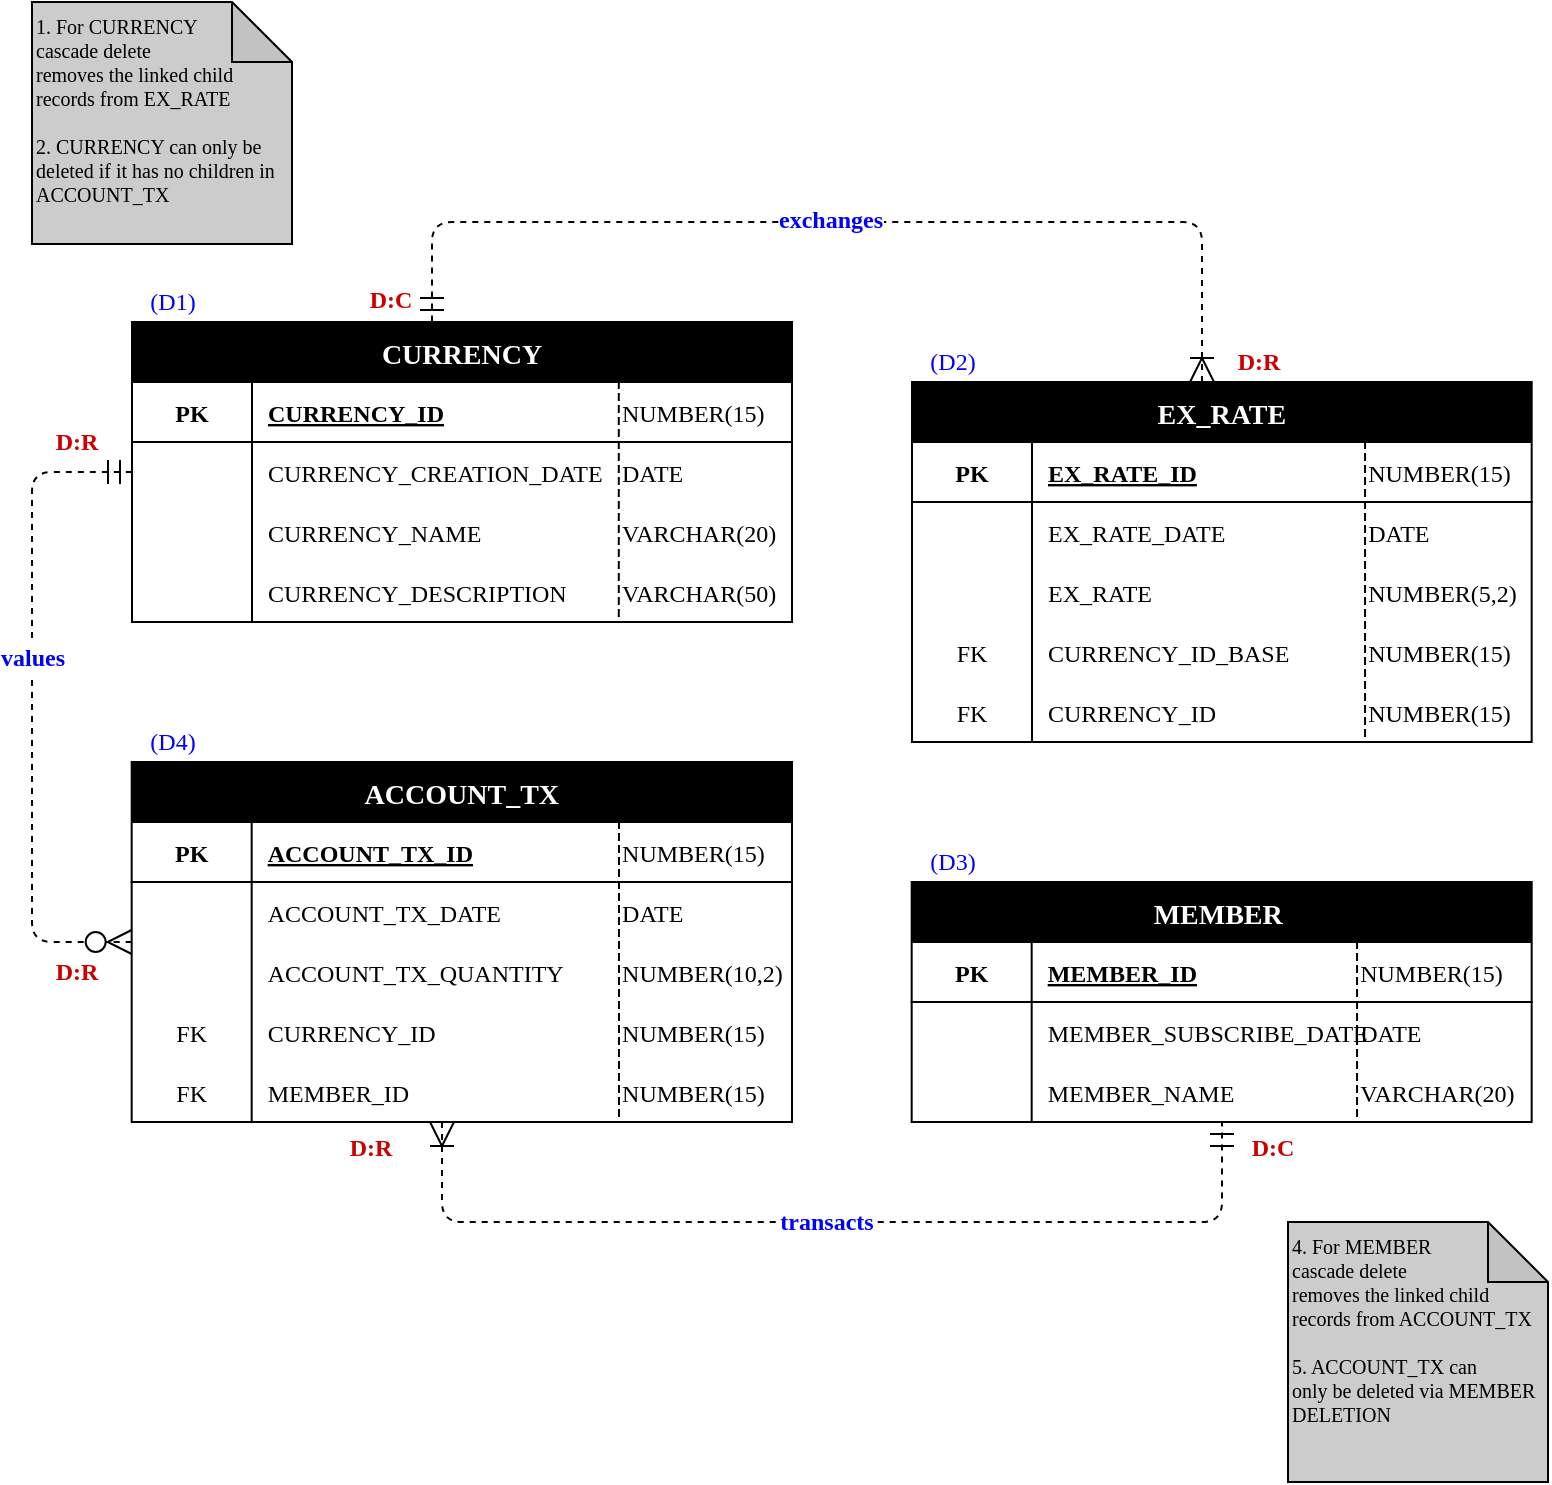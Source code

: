 <mxfile version="15.2.7" type="device" pages="3"><diagram id="lTYuVyGsnKQjbpsbXZRU" name="ERD"><mxGraphModel dx="2558" dy="527" grid="1" gridSize="10" guides="1" tooltips="1" connect="1" arrows="1" fold="0" page="1" pageScale="1" pageWidth="827" pageHeight="1169" math="0" shadow="0"><root><mxCell id="0"/><mxCell id="1" parent="0"/><mxCell id="GmMmvGh4Pms7hay8qGfx-5" value="" style="group" vertex="1" connectable="0" parent="1"><mxGeometry x="-1608" y="60" width="758" height="740" as="geometry"/></mxCell><mxCell id="GmMmvGh4Pms7hay8qGfx-1" value="1. For CURRENCY&lt;br&gt;cascade delete&lt;br&gt;removes the linked child&lt;br&gt;records from EX_RATE&lt;br&gt;&lt;br&gt;2. CURRENCY can only be deleted if it has no children in ACCOUNT_TX&amp;nbsp;" style="shape=note;whiteSpace=wrap;html=1;backgroundOutline=1;darkOpacity=0.05;rounded=1;labelBackgroundColor=none;fontFamily=Century Gothic;fontSize=10;fontColor=#000000;strokeColor=#000000;strokeWidth=1;fillColor=#CCCCCC;gradientColor=none;align=left;verticalAlign=top;" vertex="1" parent="GmMmvGh4Pms7hay8qGfx-5"><mxGeometry width="130" height="121" as="geometry"/></mxCell><mxCell id="GmMmvGh4Pms7hay8qGfx-2" value="4. For MEMBER&lt;br&gt;cascade delete&lt;br&gt;removes the linked child&lt;br&gt;records from ACCOUNT_TX&lt;br&gt;&lt;br&gt;5. ACCOUNT_TX can&lt;br&gt;only be deleted via MEMBER DELETION" style="shape=note;whiteSpace=wrap;html=1;backgroundOutline=1;darkOpacity=0.05;rounded=1;labelBackgroundColor=none;fontFamily=Century Gothic;fontSize=10;fontColor=#000000;strokeColor=#000000;strokeWidth=1;fillColor=#CCCCCC;gradientColor=none;align=left;verticalAlign=top;" vertex="1" parent="GmMmvGh4Pms7hay8qGfx-5"><mxGeometry x="628" y="610" width="130" height="130" as="geometry"/></mxCell><mxCell id="GmMmvGh4Pms7hay8qGfx-4" value="" style="group" vertex="1" connectable="0" parent="GmMmvGh4Pms7hay8qGfx-5"><mxGeometry y="110" width="749.842" height="500" as="geometry"/></mxCell><mxCell id="tObGVzEgYLtvRc0DenOU-149" value="" style="group;fontFamily=Century Gothic;labelBackgroundColor=none;fillColor=default;" vertex="1" connectable="0" parent="GmMmvGh4Pms7hay8qGfx-4"><mxGeometry x="440" y="80" width="309.842" height="180" as="geometry"/></mxCell><mxCell id="tObGVzEgYLtvRc0DenOU-30" value="EX_RATE" style="shape=table;startSize=30;container=1;collapsible=1;childLayout=tableLayout;fixedRows=1;rowLines=0;fontStyle=1;align=center;resizeLast=1;labelBackgroundColor=none;fontFamily=Century Gothic;fontSize=14;swimlaneFillColor=none;fontColor=#FFFFFF;fillColor=#000000;strokeColor=default;labelBorderColor=none;" vertex="1" parent="tObGVzEgYLtvRc0DenOU-149"><mxGeometry width="309.842" height="180" as="geometry"/></mxCell><mxCell id="tObGVzEgYLtvRc0DenOU-31" value="" style="shape=partialRectangle;collapsible=0;dropTarget=0;pointerEvents=0;fillColor=none;top=0;left=0;bottom=1;right=0;points=[[0,0.5],[1,0.5]];portConstraint=eastwest;strokeColor=default;fontFamily=Century Gothic;" vertex="1" parent="tObGVzEgYLtvRc0DenOU-30"><mxGeometry y="30" width="309.842" height="30" as="geometry"/></mxCell><mxCell id="tObGVzEgYLtvRc0DenOU-32" value="PK" style="shape=partialRectangle;connectable=0;fillColor=none;top=0;left=0;bottom=0;right=0;fontStyle=1;overflow=hidden;strokeColor=default;fontFamily=Century Gothic;" vertex="1" parent="tObGVzEgYLtvRc0DenOU-31"><mxGeometry width="60" height="30" as="geometry"/></mxCell><mxCell id="tObGVzEgYLtvRc0DenOU-33" value="EX_RATE_ID" style="shape=partialRectangle;connectable=0;fillColor=none;top=0;left=0;bottom=0;right=0;align=left;spacingLeft=6;fontStyle=5;overflow=hidden;strokeColor=default;fontFamily=Century Gothic;" vertex="1" parent="tObGVzEgYLtvRc0DenOU-31"><mxGeometry x="60" width="249.842" height="30" as="geometry"/></mxCell><mxCell id="tObGVzEgYLtvRc0DenOU-34" value="" style="shape=partialRectangle;collapsible=0;dropTarget=0;pointerEvents=0;fillColor=none;top=0;left=0;bottom=0;right=0;points=[[0,0.5],[1,0.5]];portConstraint=eastwest;strokeColor=default;fontFamily=Century Gothic;" vertex="1" parent="tObGVzEgYLtvRc0DenOU-30"><mxGeometry y="60" width="309.842" height="30" as="geometry"/></mxCell><mxCell id="tObGVzEgYLtvRc0DenOU-35" value="" style="shape=partialRectangle;connectable=0;fillColor=none;top=0;left=0;bottom=0;right=0;editable=1;overflow=hidden;strokeColor=default;fontFamily=Century Gothic;" vertex="1" parent="tObGVzEgYLtvRc0DenOU-34"><mxGeometry width="60" height="30" as="geometry"/></mxCell><mxCell id="tObGVzEgYLtvRc0DenOU-36" value="EX_RATE_DATE" style="shape=partialRectangle;connectable=0;fillColor=none;top=0;left=0;bottom=0;right=0;align=left;spacingLeft=6;overflow=hidden;strokeColor=default;fontFamily=Century Gothic;" vertex="1" parent="tObGVzEgYLtvRc0DenOU-34"><mxGeometry x="60" width="249.842" height="30" as="geometry"/></mxCell><mxCell id="tObGVzEgYLtvRc0DenOU-49" value="" style="shape=partialRectangle;collapsible=0;dropTarget=0;pointerEvents=0;fillColor=none;top=0;left=0;bottom=0;right=0;points=[[0,0.5],[1,0.5]];portConstraint=eastwest;strokeColor=default;fontFamily=Century Gothic;" vertex="1" parent="tObGVzEgYLtvRc0DenOU-30"><mxGeometry y="90" width="309.842" height="30" as="geometry"/></mxCell><mxCell id="tObGVzEgYLtvRc0DenOU-50" value="" style="shape=partialRectangle;connectable=0;fillColor=none;top=0;left=0;bottom=0;right=0;editable=1;overflow=hidden;strokeColor=default;fontFamily=Century Gothic;" vertex="1" parent="tObGVzEgYLtvRc0DenOU-49"><mxGeometry width="60" height="30" as="geometry"/></mxCell><mxCell id="tObGVzEgYLtvRc0DenOU-51" value="EX_RATE" style="shape=partialRectangle;connectable=0;fillColor=none;top=0;left=0;bottom=0;right=0;align=left;spacingLeft=6;overflow=hidden;strokeColor=default;fontFamily=Century Gothic;" vertex="1" parent="tObGVzEgYLtvRc0DenOU-49"><mxGeometry x="60" width="249.842" height="30" as="geometry"/></mxCell><mxCell id="tObGVzEgYLtvRc0DenOU-40" value="" style="shape=partialRectangle;collapsible=0;dropTarget=0;pointerEvents=0;fillColor=none;top=0;left=0;bottom=0;right=0;points=[[0,0.5],[1,0.5]];portConstraint=eastwest;strokeColor=default;fontFamily=Century Gothic;" vertex="1" parent="tObGVzEgYLtvRc0DenOU-30"><mxGeometry y="120" width="309.842" height="30" as="geometry"/></mxCell><mxCell id="tObGVzEgYLtvRc0DenOU-41" value="FK" style="shape=partialRectangle;connectable=0;fillColor=none;top=0;left=0;bottom=0;right=0;editable=1;overflow=hidden;strokeColor=default;fontFamily=Century Gothic;" vertex="1" parent="tObGVzEgYLtvRc0DenOU-40"><mxGeometry width="60" height="30" as="geometry"/></mxCell><mxCell id="tObGVzEgYLtvRc0DenOU-42" value="CURRENCY_ID_BASE" style="shape=partialRectangle;connectable=0;fillColor=none;top=0;left=0;bottom=0;right=0;align=left;spacingLeft=6;overflow=hidden;strokeColor=default;fontFamily=Century Gothic;" vertex="1" parent="tObGVzEgYLtvRc0DenOU-40"><mxGeometry x="60" width="249.842" height="30" as="geometry"/></mxCell><mxCell id="tObGVzEgYLtvRc0DenOU-37" value="" style="shape=partialRectangle;collapsible=0;dropTarget=0;pointerEvents=0;fillColor=none;top=0;left=0;bottom=0;right=0;points=[[0,0.5],[1,0.5]];portConstraint=eastwest;strokeColor=default;fontFamily=Century Gothic;" vertex="1" parent="tObGVzEgYLtvRc0DenOU-30"><mxGeometry y="150" width="309.842" height="30" as="geometry"/></mxCell><mxCell id="tObGVzEgYLtvRc0DenOU-38" value="FK" style="shape=partialRectangle;connectable=0;fillColor=none;top=0;left=0;bottom=0;right=0;editable=1;overflow=hidden;strokeColor=default;fontFamily=Century Gothic;" vertex="1" parent="tObGVzEgYLtvRc0DenOU-37"><mxGeometry width="60" height="30" as="geometry"/></mxCell><mxCell id="tObGVzEgYLtvRc0DenOU-39" value="CURRENCY_ID" style="shape=partialRectangle;connectable=0;fillColor=none;top=0;left=0;bottom=0;right=0;align=left;spacingLeft=6;overflow=hidden;strokeColor=default;fontFamily=Century Gothic;" vertex="1" parent="tObGVzEgYLtvRc0DenOU-37"><mxGeometry x="60" width="249.842" height="30" as="geometry"/></mxCell><mxCell id="tObGVzEgYLtvRc0DenOU-124" value="DATE" style="shape=partialRectangle;fillColor=none;align=left;verticalAlign=middle;strokeColor=none;spacingLeft=34;rotatable=0;points=[[0,0.5],[1,0.5]];portConstraint=eastwest;dropTarget=0;fontFamily=Century Gothic;" vertex="1" parent="tObGVzEgYLtvRc0DenOU-149"><mxGeometry x="192.102" y="60" width="103.281" height="30" as="geometry"/></mxCell><mxCell id="tObGVzEgYLtvRc0DenOU-125" value="" style="shape=partialRectangle;top=0;left=0;bottom=0;fillColor=none;stokeWidth=1;dashed=1;align=left;verticalAlign=middle;spacingLeft=4;spacingRight=4;overflow=hidden;rotatable=0;points=[];portConstraint=eastwest;part=1;fontFamily=Century Gothic;" vertex="1" connectable="0" parent="tObGVzEgYLtvRc0DenOU-124"><mxGeometry width="34.427" height="30" as="geometry"/></mxCell><mxCell id="tObGVzEgYLtvRc0DenOU-126" value="NUMBER(5,2)" style="shape=partialRectangle;fillColor=none;align=left;verticalAlign=middle;strokeColor=none;spacingLeft=34;rotatable=0;points=[[0,0.5],[1,0.5]];portConstraint=eastwest;dropTarget=0;fontFamily=Century Gothic;" vertex="1" parent="tObGVzEgYLtvRc0DenOU-149"><mxGeometry x="192.102" y="90" width="103.281" height="30" as="geometry"/></mxCell><mxCell id="tObGVzEgYLtvRc0DenOU-127" value="" style="shape=partialRectangle;top=0;left=0;bottom=0;fillColor=none;stokeWidth=1;dashed=1;align=left;verticalAlign=middle;spacingLeft=4;spacingRight=4;overflow=hidden;rotatable=0;points=[];portConstraint=eastwest;part=1;fontFamily=Century Gothic;" vertex="1" connectable="0" parent="tObGVzEgYLtvRc0DenOU-126"><mxGeometry width="34.427" height="30" as="geometry"/></mxCell><mxCell id="tObGVzEgYLtvRc0DenOU-130" value="NUMBER(15)" style="shape=partialRectangle;fillColor=none;align=left;verticalAlign=middle;strokeColor=none;spacingLeft=34;rotatable=0;points=[[0,0.5],[1,0.5]];portConstraint=eastwest;dropTarget=0;fontFamily=Century Gothic;" vertex="1" parent="tObGVzEgYLtvRc0DenOU-149"><mxGeometry x="192.102" y="30" width="103.281" height="30" as="geometry"/></mxCell><mxCell id="tObGVzEgYLtvRc0DenOU-131" value="" style="shape=partialRectangle;top=0;left=0;bottom=0;fillColor=none;stokeWidth=1;dashed=1;align=left;verticalAlign=middle;spacingLeft=4;spacingRight=4;overflow=hidden;rotatable=0;points=[];portConstraint=eastwest;part=1;fontFamily=Century Gothic;" vertex="1" connectable="0" parent="tObGVzEgYLtvRc0DenOU-130"><mxGeometry width="34.427" height="30" as="geometry"/></mxCell><mxCell id="tObGVzEgYLtvRc0DenOU-132" value="NUMBER(15)" style="shape=partialRectangle;fillColor=none;align=left;verticalAlign=middle;strokeColor=none;spacingLeft=34;rotatable=0;points=[[0,0.5],[1,0.5]];portConstraint=eastwest;dropTarget=0;fontFamily=Century Gothic;" vertex="1" parent="tObGVzEgYLtvRc0DenOU-149"><mxGeometry x="192.102" y="120" width="103.281" height="30" as="geometry"/></mxCell><mxCell id="tObGVzEgYLtvRc0DenOU-133" value="" style="shape=partialRectangle;top=0;left=0;bottom=0;fillColor=none;stokeWidth=1;dashed=1;align=left;verticalAlign=middle;spacingLeft=4;spacingRight=4;overflow=hidden;rotatable=0;points=[];portConstraint=eastwest;part=1;fontFamily=Century Gothic;" vertex="1" connectable="0" parent="tObGVzEgYLtvRc0DenOU-132"><mxGeometry width="34.427" height="30" as="geometry"/></mxCell><mxCell id="tObGVzEgYLtvRc0DenOU-134" value="NUMBER(15)" style="shape=partialRectangle;fillColor=none;align=left;verticalAlign=middle;strokeColor=none;spacingLeft=34;rotatable=0;points=[[0,0.5],[1,0.5]];portConstraint=eastwest;dropTarget=0;fontFamily=Century Gothic;" vertex="1" parent="tObGVzEgYLtvRc0DenOU-149"><mxGeometry x="192.102" y="150" width="103.281" height="30" as="geometry"/></mxCell><mxCell id="tObGVzEgYLtvRc0DenOU-135" value="" style="shape=partialRectangle;top=0;left=0;bottom=0;fillColor=none;stokeWidth=1;dashed=1;align=left;verticalAlign=middle;spacingLeft=4;spacingRight=4;overflow=hidden;rotatable=0;points=[];portConstraint=eastwest;part=1;fontFamily=Century Gothic;" vertex="1" connectable="0" parent="tObGVzEgYLtvRc0DenOU-134"><mxGeometry width="34.427" height="30" as="geometry"/></mxCell><mxCell id="tObGVzEgYLtvRc0DenOU-152" value="" style="fontSize=12;html=1;endArrow=ERmandOne;startArrow=ERoneToMany;endFill=0;startFill=0;edgeStyle=orthogonalEdgeStyle;dashed=1;strokeWidth=1;endSize=10;startSize=10;fontFamily=Century Gothic;" edge="1" parent="GmMmvGh4Pms7hay8qGfx-4" source="tObGVzEgYLtvRc0DenOU-30" target="tObGVzEgYLtvRc0DenOU-1"><mxGeometry width="100" height="100" as="geometry"><mxPoint x="349.459" y="170" as="sourcePoint"/><mxPoint x="94.4" y="325" as="targetPoint"/><Array as="points"><mxPoint x="585"/><mxPoint x="200"/></Array></mxGeometry></mxCell><mxCell id="tObGVzEgYLtvRc0DenOU-155" value="exchanges" style="edgeLabel;html=1;align=center;verticalAlign=middle;resizable=0;points=[];fontColor=#0000FF;fontFamily=Century Gothic;fontStyle=1;fontSize=12;" vertex="1" connectable="0" parent="tObGVzEgYLtvRc0DenOU-152"><mxGeometry x="0.285" relative="1" as="geometry"><mxPoint x="65" y="-1" as="offset"/></mxGeometry></mxCell><mxCell id="9KRCW-QlU9k8qdn2-Jp_-1" value="(D1)" style="text;html=1;align=center;verticalAlign=middle;resizable=0;points=[];autosize=1;strokeColor=none;fillColor=none;fontColor=#0000FF;fontFamily=Century Gothic;" vertex="1" parent="GmMmvGh4Pms7hay8qGfx-4"><mxGeometry x="50" y="30" width="40" height="20" as="geometry"/></mxCell><mxCell id="9KRCW-QlU9k8qdn2-Jp_-2" value="(D2)" style="text;html=1;align=center;verticalAlign=middle;resizable=0;points=[];autosize=1;strokeColor=none;fillColor=none;fontColor=#0000FF;fontFamily=Century Gothic;" vertex="1" parent="GmMmvGh4Pms7hay8qGfx-4"><mxGeometry x="440" y="60" width="40" height="20" as="geometry"/></mxCell><mxCell id="9KRCW-QlU9k8qdn2-Jp_-3" value="(D4)" style="text;html=1;align=center;verticalAlign=middle;resizable=0;points=[];autosize=1;strokeColor=none;fillColor=none;fontColor=#0000FF;fontFamily=Century Gothic;" vertex="1" parent="GmMmvGh4Pms7hay8qGfx-4"><mxGeometry x="50" y="250" width="40" height="20" as="geometry"/></mxCell><mxCell id="tObGVzEgYLtvRc0DenOU-14" value="ACCOUNT_TX" style="shape=table;startSize=30;container=1;collapsible=1;childLayout=tableLayout;fixedRows=1;rowLines=0;fontStyle=1;align=center;resizeLast=1;labelBackgroundColor=none;fontFamily=Century Gothic;fontSize=14;swimlaneFillColor=none;fontColor=#FFFFFF;fillColor=#000000;strokeColor=default;labelBorderColor=none;" vertex="1" parent="GmMmvGh4Pms7hay8qGfx-4"><mxGeometry x="49.84" y="270" width="330.16" height="180" as="geometry"/></mxCell><mxCell id="tObGVzEgYLtvRc0DenOU-15" value="" style="shape=partialRectangle;collapsible=0;dropTarget=0;pointerEvents=0;fillColor=none;top=0;left=0;bottom=1;right=0;points=[[0,0.5],[1,0.5]];portConstraint=eastwest;strokeColor=default;fontFamily=Century Gothic;" vertex="1" parent="tObGVzEgYLtvRc0DenOU-14"><mxGeometry y="30" width="330.16" height="30" as="geometry"/></mxCell><mxCell id="tObGVzEgYLtvRc0DenOU-16" value="PK" style="shape=partialRectangle;connectable=0;fillColor=none;top=0;left=0;bottom=0;right=0;fontStyle=1;overflow=hidden;strokeColor=default;fontFamily=Century Gothic;" vertex="1" parent="tObGVzEgYLtvRc0DenOU-15"><mxGeometry width="60" height="30" as="geometry"/></mxCell><mxCell id="tObGVzEgYLtvRc0DenOU-17" value="ACCOUNT_TX_ID" style="shape=partialRectangle;connectable=0;fillColor=none;top=0;left=0;bottom=0;right=0;align=left;spacingLeft=6;fontStyle=5;overflow=hidden;strokeColor=default;fontFamily=Century Gothic;" vertex="1" parent="tObGVzEgYLtvRc0DenOU-15"><mxGeometry x="60" width="270.16" height="30" as="geometry"/></mxCell><mxCell id="tObGVzEgYLtvRc0DenOU-24" value="" style="shape=partialRectangle;collapsible=0;dropTarget=0;pointerEvents=0;fillColor=none;top=0;left=0;bottom=0;right=0;points=[[0,0.5],[1,0.5]];portConstraint=eastwest;strokeColor=default;fontFamily=Century Gothic;" vertex="1" parent="tObGVzEgYLtvRc0DenOU-14"><mxGeometry y="60" width="330.16" height="30" as="geometry"/></mxCell><mxCell id="tObGVzEgYLtvRc0DenOU-25" value="" style="shape=partialRectangle;connectable=0;fillColor=none;top=0;left=0;bottom=0;right=0;editable=1;overflow=hidden;strokeColor=default;fontFamily=Century Gothic;" vertex="1" parent="tObGVzEgYLtvRc0DenOU-24"><mxGeometry width="60" height="30" as="geometry"/></mxCell><mxCell id="tObGVzEgYLtvRc0DenOU-26" value="ACCOUNT_TX_DATE" style="shape=partialRectangle;connectable=0;fillColor=none;top=0;left=0;bottom=0;right=0;align=left;spacingLeft=6;overflow=hidden;strokeColor=default;fontFamily=Century Gothic;" vertex="1" parent="tObGVzEgYLtvRc0DenOU-24"><mxGeometry x="60" width="270.16" height="30" as="geometry"/></mxCell><mxCell id="tObGVzEgYLtvRc0DenOU-162" value="" style="shape=partialRectangle;collapsible=0;dropTarget=0;pointerEvents=0;fillColor=none;top=0;left=0;bottom=0;right=0;points=[[0,0.5],[1,0.5]];portConstraint=eastwest;strokeColor=default;fontFamily=Century Gothic;" vertex="1" parent="tObGVzEgYLtvRc0DenOU-14"><mxGeometry y="90" width="330.16" height="30" as="geometry"/></mxCell><mxCell id="tObGVzEgYLtvRc0DenOU-163" value="" style="shape=partialRectangle;connectable=0;fillColor=none;top=0;left=0;bottom=0;right=0;editable=1;overflow=hidden;strokeColor=default;fontFamily=Century Gothic;" vertex="1" parent="tObGVzEgYLtvRc0DenOU-162"><mxGeometry width="60" height="30" as="geometry"/></mxCell><mxCell id="tObGVzEgYLtvRc0DenOU-164" value="ACCOUNT_TX_QUANTITY" style="shape=partialRectangle;connectable=0;fillColor=none;top=0;left=0;bottom=0;right=0;align=left;spacingLeft=6;overflow=hidden;strokeColor=default;fontFamily=Century Gothic;" vertex="1" parent="tObGVzEgYLtvRc0DenOU-162"><mxGeometry x="60" width="270.16" height="30" as="geometry"/></mxCell><mxCell id="tObGVzEgYLtvRc0DenOU-18" value="" style="shape=partialRectangle;collapsible=0;dropTarget=0;pointerEvents=0;fillColor=none;top=0;left=0;bottom=0;right=0;points=[[0,0.5],[1,0.5]];portConstraint=eastwest;strokeColor=default;fontFamily=Century Gothic;" vertex="1" parent="tObGVzEgYLtvRc0DenOU-14"><mxGeometry y="120" width="330.16" height="30" as="geometry"/></mxCell><mxCell id="tObGVzEgYLtvRc0DenOU-19" value="FK" style="shape=partialRectangle;connectable=0;fillColor=none;top=0;left=0;bottom=0;right=0;editable=1;overflow=hidden;strokeColor=default;fontFamily=Century Gothic;" vertex="1" parent="tObGVzEgYLtvRc0DenOU-18"><mxGeometry width="60" height="30" as="geometry"/></mxCell><mxCell id="tObGVzEgYLtvRc0DenOU-20" value="CURRENCY_ID" style="shape=partialRectangle;connectable=0;fillColor=none;top=0;left=0;bottom=0;right=0;align=left;spacingLeft=6;overflow=hidden;strokeColor=default;fontFamily=Century Gothic;" vertex="1" parent="tObGVzEgYLtvRc0DenOU-18"><mxGeometry x="60" width="270.16" height="30" as="geometry"/></mxCell><mxCell id="iV7_qOIkiG-gNhON2Hgi-1" value="" style="shape=partialRectangle;collapsible=0;dropTarget=0;pointerEvents=0;fillColor=none;top=0;left=0;bottom=0;right=0;points=[[0,0.5],[1,0.5]];portConstraint=eastwest;strokeColor=default;fontFamily=Century Gothic;" vertex="1" parent="tObGVzEgYLtvRc0DenOU-14"><mxGeometry y="150" width="330.16" height="30" as="geometry"/></mxCell><mxCell id="iV7_qOIkiG-gNhON2Hgi-2" value="FK" style="shape=partialRectangle;connectable=0;fillColor=none;top=0;left=0;bottom=0;right=0;editable=1;overflow=hidden;strokeColor=default;fontFamily=Century Gothic;" vertex="1" parent="iV7_qOIkiG-gNhON2Hgi-1"><mxGeometry width="60" height="30" as="geometry"/></mxCell><mxCell id="iV7_qOIkiG-gNhON2Hgi-3" value="MEMBER_ID" style="shape=partialRectangle;connectable=0;fillColor=none;top=0;left=0;bottom=0;right=0;align=left;spacingLeft=6;overflow=hidden;strokeColor=default;fontFamily=Century Gothic;" vertex="1" parent="iV7_qOIkiG-gNhON2Hgi-1"><mxGeometry x="60" width="270.16" height="30" as="geometry"/></mxCell><mxCell id="tObGVzEgYLtvRc0DenOU-136" value="NUMBER(15)" style="shape=partialRectangle;fillColor=none;align=left;verticalAlign=middle;strokeColor=none;spacingLeft=34;rotatable=0;points=[[0,0.5],[1,0.5]];portConstraint=eastwest;dropTarget=0;fontFamily=Century Gothic;" vertex="1" parent="GmMmvGh4Pms7hay8qGfx-4"><mxGeometry x="259.04" y="300" width="103.333" height="30" as="geometry"/></mxCell><mxCell id="tObGVzEgYLtvRc0DenOU-137" value="" style="shape=partialRectangle;top=0;left=0;bottom=0;fillColor=none;stokeWidth=1;dashed=1;align=left;verticalAlign=middle;spacingLeft=4;spacingRight=4;overflow=hidden;rotatable=0;points=[];portConstraint=eastwest;part=1;fontFamily=Century Gothic;" vertex="1" connectable="0" parent="tObGVzEgYLtvRc0DenOU-136"><mxGeometry width="34.444" height="30" as="geometry"/></mxCell><mxCell id="tObGVzEgYLtvRc0DenOU-138" value="NUMBER(15)" style="shape=partialRectangle;fillColor=none;align=left;verticalAlign=middle;strokeColor=none;spacingLeft=34;rotatable=0;points=[[0,0.5],[1,0.5]];portConstraint=eastwest;dropTarget=0;fontFamily=Century Gothic;" vertex="1" parent="GmMmvGh4Pms7hay8qGfx-4"><mxGeometry x="259.04" y="390" width="103.333" height="30" as="geometry"/></mxCell><mxCell id="tObGVzEgYLtvRc0DenOU-139" value="" style="shape=partialRectangle;top=0;left=0;bottom=0;fillColor=none;stokeWidth=1;dashed=1;align=left;verticalAlign=middle;spacingLeft=4;spacingRight=4;overflow=hidden;rotatable=0;points=[];portConstraint=eastwest;part=1;fontFamily=Century Gothic;" vertex="1" connectable="0" parent="tObGVzEgYLtvRc0DenOU-138"><mxGeometry width="34.444" height="30" as="geometry"/></mxCell><mxCell id="tObGVzEgYLtvRc0DenOU-145" value="DATE" style="shape=partialRectangle;fillColor=none;align=left;verticalAlign=middle;strokeColor=none;spacingLeft=34;rotatable=0;points=[[0,0.5],[1,0.5]];portConstraint=eastwest;dropTarget=0;fontFamily=Century Gothic;" vertex="1" parent="GmMmvGh4Pms7hay8qGfx-4"><mxGeometry x="259.04" y="330" width="103.333" height="30" as="geometry"/></mxCell><mxCell id="tObGVzEgYLtvRc0DenOU-146" value="" style="shape=partialRectangle;top=0;left=0;bottom=0;fillColor=none;stokeWidth=1;dashed=1;align=left;verticalAlign=middle;spacingLeft=4;spacingRight=4;overflow=hidden;rotatable=0;points=[];portConstraint=eastwest;part=1;fontFamily=Century Gothic;" vertex="1" connectable="0" parent="tObGVzEgYLtvRc0DenOU-145"><mxGeometry width="34.444" height="30" as="geometry"/></mxCell><mxCell id="tObGVzEgYLtvRc0DenOU-147" value="NUMBER(10,2)" style="shape=partialRectangle;fillColor=none;align=left;verticalAlign=middle;strokeColor=none;spacingLeft=34;rotatable=0;points=[[0,0.5],[1,0.5]];portConstraint=eastwest;dropTarget=0;fontFamily=Century Gothic;" vertex="1" parent="GmMmvGh4Pms7hay8qGfx-4"><mxGeometry x="259.04" y="360" width="103.333" height="30" as="geometry"/></mxCell><mxCell id="tObGVzEgYLtvRc0DenOU-148" value="" style="shape=partialRectangle;top=0;left=0;bottom=0;fillColor=none;stokeWidth=1;dashed=1;align=left;verticalAlign=middle;spacingLeft=4;spacingRight=4;overflow=hidden;rotatable=0;points=[];portConstraint=eastwest;part=1;fontFamily=Century Gothic;" vertex="1" connectable="0" parent="tObGVzEgYLtvRc0DenOU-147"><mxGeometry width="34.444" height="30" as="geometry"/></mxCell><mxCell id="iV7_qOIkiG-gNhON2Hgi-4" value="NUMBER(15)" style="shape=partialRectangle;fillColor=none;align=left;verticalAlign=middle;strokeColor=none;spacingLeft=34;rotatable=0;points=[[0,0.5],[1,0.5]];portConstraint=eastwest;dropTarget=0;fontFamily=Century Gothic;" vertex="1" parent="GmMmvGh4Pms7hay8qGfx-4"><mxGeometry x="259.04" y="420" width="103.333" height="30" as="geometry"/></mxCell><mxCell id="iV7_qOIkiG-gNhON2Hgi-5" value="" style="shape=partialRectangle;top=0;left=0;bottom=0;fillColor=none;stokeWidth=1;dashed=1;align=left;verticalAlign=middle;spacingLeft=4;spacingRight=4;overflow=hidden;rotatable=0;points=[];portConstraint=eastwest;part=1;fontFamily=Century Gothic;" vertex="1" connectable="0" parent="iV7_qOIkiG-gNhON2Hgi-4"><mxGeometry width="34.444" height="30" as="geometry"/></mxCell><mxCell id="iV7_qOIkiG-gNhON2Hgi-6" value="MEMBER " style="shape=table;startSize=30;container=1;collapsible=1;childLayout=tableLayout;fixedRows=1;rowLines=0;fontStyle=1;align=center;resizeLast=1;labelBackgroundColor=none;fontFamily=Century Gothic;fontSize=14;swimlaneFillColor=none;fontColor=#FFFFFF;fillColor=#000000;strokeColor=default;labelBorderColor=none;" vertex="1" parent="GmMmvGh4Pms7hay8qGfx-4"><mxGeometry x="439.84" y="330" width="310" height="120" as="geometry"/></mxCell><mxCell id="iV7_qOIkiG-gNhON2Hgi-7" value="" style="shape=partialRectangle;collapsible=0;dropTarget=0;pointerEvents=0;fillColor=none;top=0;left=0;bottom=1;right=0;points=[[0,0.5],[1,0.5]];portConstraint=eastwest;strokeColor=default;fontFamily=Century Gothic;" vertex="1" parent="iV7_qOIkiG-gNhON2Hgi-6"><mxGeometry y="30" width="310" height="30" as="geometry"/></mxCell><mxCell id="iV7_qOIkiG-gNhON2Hgi-8" value="PK" style="shape=partialRectangle;connectable=0;fillColor=none;top=0;left=0;bottom=0;right=0;fontStyle=1;overflow=hidden;strokeColor=default;fontFamily=Century Gothic;" vertex="1" parent="iV7_qOIkiG-gNhON2Hgi-7"><mxGeometry width="60" height="30" as="geometry"/></mxCell><mxCell id="iV7_qOIkiG-gNhON2Hgi-9" value="MEMBER_ID" style="shape=partialRectangle;connectable=0;fillColor=none;top=0;left=0;bottom=0;right=0;align=left;spacingLeft=6;fontStyle=5;overflow=hidden;strokeColor=default;fontFamily=Century Gothic;" vertex="1" parent="iV7_qOIkiG-gNhON2Hgi-7"><mxGeometry x="60" width="250" height="30" as="geometry"/></mxCell><mxCell id="iV7_qOIkiG-gNhON2Hgi-10" value="" style="shape=partialRectangle;collapsible=0;dropTarget=0;pointerEvents=0;fillColor=none;top=0;left=0;bottom=0;right=0;points=[[0,0.5],[1,0.5]];portConstraint=eastwest;strokeColor=default;fontFamily=Century Gothic;" vertex="1" parent="iV7_qOIkiG-gNhON2Hgi-6"><mxGeometry y="60" width="310" height="30" as="geometry"/></mxCell><mxCell id="iV7_qOIkiG-gNhON2Hgi-11" value="" style="shape=partialRectangle;connectable=0;fillColor=none;top=0;left=0;bottom=0;right=0;editable=1;overflow=hidden;strokeColor=default;fontFamily=Century Gothic;" vertex="1" parent="iV7_qOIkiG-gNhON2Hgi-10"><mxGeometry width="60" height="30" as="geometry"/></mxCell><mxCell id="iV7_qOIkiG-gNhON2Hgi-12" value="MEMBER_SUBSCRIBE_DATE" style="shape=partialRectangle;connectable=0;fillColor=none;top=0;left=0;bottom=0;right=0;align=left;spacingLeft=6;overflow=hidden;strokeColor=default;fontFamily=Century Gothic;" vertex="1" parent="iV7_qOIkiG-gNhON2Hgi-10"><mxGeometry x="60" width="250" height="30" as="geometry"/></mxCell><mxCell id="iV7_qOIkiG-gNhON2Hgi-19" value="" style="shape=partialRectangle;collapsible=0;dropTarget=0;pointerEvents=0;fillColor=none;top=0;left=0;bottom=0;right=0;points=[[0,0.5],[1,0.5]];portConstraint=eastwest;strokeColor=default;fontFamily=Century Gothic;" vertex="1" parent="iV7_qOIkiG-gNhON2Hgi-6"><mxGeometry y="90" width="310" height="30" as="geometry"/></mxCell><mxCell id="iV7_qOIkiG-gNhON2Hgi-20" value="" style="shape=partialRectangle;connectable=0;fillColor=none;top=0;left=0;bottom=0;right=0;editable=1;overflow=hidden;strokeColor=default;fontFamily=Century Gothic;" vertex="1" parent="iV7_qOIkiG-gNhON2Hgi-19"><mxGeometry width="60" height="30" as="geometry"/></mxCell><mxCell id="iV7_qOIkiG-gNhON2Hgi-21" value="MEMBER_NAME" style="shape=partialRectangle;connectable=0;fillColor=none;top=0;left=0;bottom=0;right=0;align=left;spacingLeft=6;overflow=hidden;strokeColor=default;fontFamily=Century Gothic;" vertex="1" parent="iV7_qOIkiG-gNhON2Hgi-19"><mxGeometry x="60" width="250" height="30" as="geometry"/></mxCell><mxCell id="tObGVzEgYLtvRc0DenOU-1" value="CURRENCY" style="shape=table;startSize=30;container=1;collapsible=1;childLayout=tableLayout;fixedRows=1;rowLines=0;fontStyle=1;align=center;resizeLast=1;labelBackgroundColor=none;fontFamily=Century Gothic;fontSize=14;swimlaneFillColor=none;fontColor=#FFFFFF;fillColor=#000000;strokeColor=default;labelBorderColor=none;" vertex="1" parent="GmMmvGh4Pms7hay8qGfx-4"><mxGeometry x="50" y="50" width="330" height="150" as="geometry"/></mxCell><mxCell id="tObGVzEgYLtvRc0DenOU-2" value="" style="shape=partialRectangle;collapsible=0;dropTarget=0;pointerEvents=0;fillColor=none;top=0;left=0;bottom=1;right=0;points=[[0,0.5],[1,0.5]];portConstraint=eastwest;strokeColor=default;fontFamily=Century Gothic;" vertex="1" parent="tObGVzEgYLtvRc0DenOU-1"><mxGeometry y="30" width="330" height="30" as="geometry"/></mxCell><mxCell id="tObGVzEgYLtvRc0DenOU-3" value="PK" style="shape=partialRectangle;connectable=0;fillColor=none;top=0;left=0;bottom=0;right=0;fontStyle=1;overflow=hidden;strokeColor=default;fontFamily=Century Gothic;" vertex="1" parent="tObGVzEgYLtvRc0DenOU-2"><mxGeometry width="60" height="30" as="geometry"/></mxCell><mxCell id="tObGVzEgYLtvRc0DenOU-4" value="CURRENCY_ID" style="shape=partialRectangle;connectable=0;fillColor=none;top=0;left=0;bottom=0;right=0;align=left;spacingLeft=6;fontStyle=5;overflow=hidden;strokeColor=default;fontFamily=Century Gothic;" vertex="1" parent="tObGVzEgYLtvRc0DenOU-2"><mxGeometry x="60" width="270" height="30" as="geometry"/></mxCell><mxCell id="tObGVzEgYLtvRc0DenOU-8" value="" style="shape=partialRectangle;collapsible=0;dropTarget=0;pointerEvents=0;fillColor=none;top=0;left=0;bottom=0;right=0;points=[[0,0.5],[1,0.5]];portConstraint=eastwest;strokeColor=default;fontFamily=Century Gothic;" vertex="1" parent="tObGVzEgYLtvRc0DenOU-1"><mxGeometry y="60" width="330" height="30" as="geometry"/></mxCell><mxCell id="tObGVzEgYLtvRc0DenOU-9" value="" style="shape=partialRectangle;connectable=0;fillColor=none;top=0;left=0;bottom=0;right=0;editable=1;overflow=hidden;strokeColor=default;fontFamily=Century Gothic;" vertex="1" parent="tObGVzEgYLtvRc0DenOU-8"><mxGeometry width="60" height="30" as="geometry"/></mxCell><mxCell id="tObGVzEgYLtvRc0DenOU-10" value="CURRENCY_CREATION_DATE" style="shape=partialRectangle;connectable=0;fillColor=none;top=0;left=0;bottom=0;right=0;align=left;spacingLeft=6;overflow=hidden;strokeColor=default;fontFamily=Century Gothic;" vertex="1" parent="tObGVzEgYLtvRc0DenOU-8"><mxGeometry x="60" width="270" height="30" as="geometry"/></mxCell><mxCell id="tObGVzEgYLtvRc0DenOU-11" value="" style="shape=partialRectangle;collapsible=0;dropTarget=0;pointerEvents=0;fillColor=none;top=0;left=0;bottom=0;right=0;points=[[0,0.5],[1,0.5]];portConstraint=eastwest;strokeColor=default;fontFamily=Century Gothic;" vertex="1" parent="tObGVzEgYLtvRc0DenOU-1"><mxGeometry y="90" width="330" height="30" as="geometry"/></mxCell><mxCell id="tObGVzEgYLtvRc0DenOU-12" value="" style="shape=partialRectangle;connectable=0;fillColor=none;top=0;left=0;bottom=0;right=0;editable=1;overflow=hidden;strokeColor=default;fontFamily=Century Gothic;" vertex="1" parent="tObGVzEgYLtvRc0DenOU-11"><mxGeometry width="60" height="30" as="geometry"/></mxCell><mxCell id="tObGVzEgYLtvRc0DenOU-13" value="CURRENCY_NAME" style="shape=partialRectangle;connectable=0;fillColor=none;top=0;left=0;bottom=0;right=0;align=left;spacingLeft=6;overflow=hidden;strokeColor=default;fontFamily=Century Gothic;" vertex="1" parent="tObGVzEgYLtvRc0DenOU-11"><mxGeometry x="60" width="270" height="30" as="geometry"/></mxCell><mxCell id="tObGVzEgYLtvRc0DenOU-43" value="" style="shape=partialRectangle;collapsible=0;dropTarget=0;pointerEvents=0;fillColor=none;top=0;left=0;bottom=0;right=0;points=[[0,0.5],[1,0.5]];portConstraint=eastwest;strokeColor=default;fontFamily=Century Gothic;" vertex="1" parent="tObGVzEgYLtvRc0DenOU-1"><mxGeometry y="120" width="330" height="30" as="geometry"/></mxCell><mxCell id="tObGVzEgYLtvRc0DenOU-44" value="" style="shape=partialRectangle;connectable=0;fillColor=none;top=0;left=0;bottom=0;right=0;editable=1;overflow=hidden;strokeColor=default;fontFamily=Century Gothic;" vertex="1" parent="tObGVzEgYLtvRc0DenOU-43"><mxGeometry width="60" height="30" as="geometry"/></mxCell><mxCell id="tObGVzEgYLtvRc0DenOU-45" value="CURRENCY_DESCRIPTION" style="shape=partialRectangle;connectable=0;fillColor=none;top=0;left=0;bottom=0;right=0;align=left;spacingLeft=6;overflow=hidden;strokeColor=default;fontFamily=Century Gothic;" vertex="1" parent="tObGVzEgYLtvRc0DenOU-43"><mxGeometry x="60" width="270" height="30" as="geometry"/></mxCell><mxCell id="tObGVzEgYLtvRc0DenOU-103" value="DATE" style="shape=partialRectangle;fillColor=none;align=left;verticalAlign=middle;strokeColor=none;spacingLeft=34;rotatable=0;points=[[0,0.5],[1,0.5]];portConstraint=eastwest;dropTarget=0;fontFamily=Century Gothic;" vertex="1" parent="GmMmvGh4Pms7hay8qGfx-4"><mxGeometry x="258.967" y="110" width="103.281" height="30" as="geometry"/></mxCell><mxCell id="tObGVzEgYLtvRc0DenOU-104" value="" style="shape=partialRectangle;top=0;left=0;bottom=0;fillColor=none;stokeWidth=1;dashed=1;align=left;verticalAlign=middle;spacingLeft=4;spacingRight=4;overflow=hidden;rotatable=0;points=[];portConstraint=eastwest;part=1;fontFamily=Century Gothic;" vertex="1" connectable="0" parent="tObGVzEgYLtvRc0DenOU-103"><mxGeometry width="34.427" height="30" as="geometry"/></mxCell><mxCell id="tObGVzEgYLtvRc0DenOU-120" value="VARCHAR(20)" style="shape=partialRectangle;fillColor=none;align=left;verticalAlign=middle;strokeColor=none;spacingLeft=34;rotatable=0;points=[[0,0.5],[1,0.5]];portConstraint=eastwest;dropTarget=0;fontFamily=Century Gothic;" vertex="1" parent="GmMmvGh4Pms7hay8qGfx-4"><mxGeometry x="258.967" y="140" width="103.281" height="30" as="geometry"/></mxCell><mxCell id="tObGVzEgYLtvRc0DenOU-121" value="" style="shape=partialRectangle;top=0;left=0;bottom=0;fillColor=none;stokeWidth=1;dashed=1;align=left;verticalAlign=middle;spacingLeft=4;spacingRight=4;overflow=hidden;rotatable=0;points=[];portConstraint=eastwest;part=1;fontFamily=Century Gothic;" vertex="1" connectable="0" parent="tObGVzEgYLtvRc0DenOU-120"><mxGeometry width="34.427" height="30" as="geometry"/></mxCell><mxCell id="tObGVzEgYLtvRc0DenOU-122" value="VARCHAR(50)" style="shape=partialRectangle;fillColor=none;align=left;verticalAlign=middle;strokeColor=none;spacingLeft=34;rotatable=0;points=[[0,0.5],[1,0.5]];portConstraint=eastwest;dropTarget=0;fontFamily=Century Gothic;" vertex="1" parent="GmMmvGh4Pms7hay8qGfx-4"><mxGeometry x="258.967" y="170" width="103.281" height="30" as="geometry"/></mxCell><mxCell id="tObGVzEgYLtvRc0DenOU-123" value="" style="shape=partialRectangle;top=0;left=0;bottom=0;fillColor=none;stokeWidth=1;dashed=1;align=left;verticalAlign=middle;spacingLeft=4;spacingRight=4;overflow=hidden;rotatable=0;points=[];portConstraint=eastwest;part=1;fontFamily=Century Gothic;" vertex="1" connectable="0" parent="tObGVzEgYLtvRc0DenOU-122"><mxGeometry width="34.427" height="30" as="geometry"/></mxCell><mxCell id="tObGVzEgYLtvRc0DenOU-128" value="NUMBER(15)" style="shape=partialRectangle;fillColor=none;align=left;verticalAlign=middle;strokeColor=none;spacingLeft=34;rotatable=0;points=[[0,0.5],[1,0.5]];portConstraint=eastwest;dropTarget=0;fontFamily=Century Gothic;" vertex="1" parent="GmMmvGh4Pms7hay8qGfx-4"><mxGeometry x="258.967" y="80" width="103.281" height="30" as="geometry"/></mxCell><mxCell id="tObGVzEgYLtvRc0DenOU-129" value="" style="shape=partialRectangle;top=0;left=0;bottom=0;fillColor=none;stokeWidth=1;dashed=1;align=left;verticalAlign=middle;spacingLeft=4;spacingRight=4;overflow=hidden;rotatable=0;points=[];portConstraint=eastwest;part=1;fontFamily=Century Gothic;" vertex="1" connectable="0" parent="tObGVzEgYLtvRc0DenOU-128"><mxGeometry width="34.427" height="30" as="geometry"/></mxCell><mxCell id="ZQvi7nQCkBfcGIC6dcow-1" value="(D3)" style="text;html=1;align=center;verticalAlign=middle;resizable=0;points=[];autosize=1;strokeColor=none;fillColor=none;fontColor=#0000FF;fontFamily=Century Gothic;" vertex="1" parent="GmMmvGh4Pms7hay8qGfx-4"><mxGeometry x="440" y="310" width="40" height="20" as="geometry"/></mxCell><mxCell id="ZQvi7nQCkBfcGIC6dcow-2" value="NUMBER(15)" style="shape=partialRectangle;fillColor=none;align=left;verticalAlign=middle;strokeColor=none;spacingLeft=34;rotatable=0;points=[[0,0.5],[1,0.5]];portConstraint=eastwest;dropTarget=0;fontFamily=Century Gothic;" vertex="1" parent="GmMmvGh4Pms7hay8qGfx-4"><mxGeometry x="628.102" y="360" width="103.281" height="30" as="geometry"/></mxCell><mxCell id="ZQvi7nQCkBfcGIC6dcow-3" value="" style="shape=partialRectangle;top=0;left=0;bottom=0;fillColor=none;stokeWidth=1;dashed=1;align=left;verticalAlign=middle;spacingLeft=4;spacingRight=4;overflow=hidden;rotatable=0;points=[];portConstraint=eastwest;part=1;fontFamily=Century Gothic;" vertex="1" connectable="0" parent="ZQvi7nQCkBfcGIC6dcow-2"><mxGeometry width="34.427" height="30" as="geometry"/></mxCell><mxCell id="ZQvi7nQCkBfcGIC6dcow-4" value="DATE" style="shape=partialRectangle;fillColor=none;align=left;verticalAlign=middle;strokeColor=none;spacingLeft=34;rotatable=0;points=[[0,0.5],[1,0.5]];portConstraint=eastwest;dropTarget=0;fontFamily=Century Gothic;" vertex="1" parent="GmMmvGh4Pms7hay8qGfx-4"><mxGeometry x="628.102" y="390" width="103.281" height="30" as="geometry"/></mxCell><mxCell id="ZQvi7nQCkBfcGIC6dcow-5" value="" style="shape=partialRectangle;top=0;left=0;bottom=0;fillColor=none;stokeWidth=1;dashed=1;align=left;verticalAlign=middle;spacingLeft=4;spacingRight=4;overflow=hidden;rotatable=0;points=[];portConstraint=eastwest;part=1;fontFamily=Century Gothic;" vertex="1" connectable="0" parent="ZQvi7nQCkBfcGIC6dcow-4"><mxGeometry width="34.427" height="30" as="geometry"/></mxCell><mxCell id="ZQvi7nQCkBfcGIC6dcow-6" value="VARCHAR(20)" style="shape=partialRectangle;fillColor=none;align=left;verticalAlign=middle;strokeColor=none;spacingLeft=34;rotatable=0;points=[[0,0.5],[1,0.5]];portConstraint=eastwest;dropTarget=0;fontFamily=Century Gothic;" vertex="1" parent="GmMmvGh4Pms7hay8qGfx-4"><mxGeometry x="628.102" y="420" width="103.281" height="30" as="geometry"/></mxCell><mxCell id="ZQvi7nQCkBfcGIC6dcow-7" value="" style="shape=partialRectangle;top=0;left=0;bottom=0;fillColor=none;stokeWidth=1;dashed=1;align=left;verticalAlign=middle;spacingLeft=4;spacingRight=4;overflow=hidden;rotatable=0;points=[];portConstraint=eastwest;part=1;fontFamily=Century Gothic;" vertex="1" connectable="0" parent="ZQvi7nQCkBfcGIC6dcow-6"><mxGeometry width="34.427" height="30" as="geometry"/></mxCell><mxCell id="tObGVzEgYLtvRc0DenOU-160" value="" style="fontSize=12;html=1;endArrow=ERmandOne;startArrow=ERzeroToMany;endFill=0;startFill=1;edgeStyle=orthogonalEdgeStyle;dashed=1;strokeWidth=1;endSize=10;startSize=10;fontFamily=Century Gothic;" edge="1" parent="GmMmvGh4Pms7hay8qGfx-4" source="tObGVzEgYLtvRc0DenOU-14" target="tObGVzEgYLtvRc0DenOU-1"><mxGeometry width="100" height="100" as="geometry"><mxPoint x="120" y="300.06" as="sourcePoint"/><mxPoint x="-220" y="240.06" as="targetPoint"/><Array as="points"><mxPoint y="360"/><mxPoint y="125"/></Array></mxGeometry></mxCell><mxCell id="tObGVzEgYLtvRc0DenOU-161" value="values" style="edgeLabel;html=1;align=center;verticalAlign=middle;resizable=0;points=[];fontColor=#0000FF;fontFamily=Century Gothic;fontStyle=1;fontSize=12;" vertex="1" connectable="0" parent="tObGVzEgYLtvRc0DenOU-160"><mxGeometry x="0.285" relative="1" as="geometry"><mxPoint y="23" as="offset"/></mxGeometry></mxCell><mxCell id="ZQvi7nQCkBfcGIC6dcow-8" value="" style="fontSize=12;html=1;endArrow=ERmandOne;startArrow=ERoneToMany;endFill=0;startFill=0;edgeStyle=orthogonalEdgeStyle;dashed=1;strokeWidth=1;endSize=10;startSize=10;fontFamily=Century Gothic;" edge="1" parent="GmMmvGh4Pms7hay8qGfx-4" source="tObGVzEgYLtvRc0DenOU-14" target="iV7_qOIkiG-gNhON2Hgi-6"><mxGeometry width="100" height="100" as="geometry"><mxPoint x="298.81" y="552.5" as="sourcePoint"/><mxPoint x="298.97" y="317.5" as="targetPoint"/><Array as="points"><mxPoint x="205" y="500"/><mxPoint x="595" y="500"/></Array></mxGeometry></mxCell><mxCell id="ZQvi7nQCkBfcGIC6dcow-9" value="transacts" style="edgeLabel;html=1;align=center;verticalAlign=middle;resizable=0;points=[];fontColor=#0000FF;fontFamily=Century Gothic;fontStyle=1;fontSize=12;" vertex="1" connectable="0" parent="ZQvi7nQCkBfcGIC6dcow-8"><mxGeometry x="0.285" relative="1" as="geometry"><mxPoint x="-73" as="offset"/></mxGeometry></mxCell><mxCell id="B1oyaAWcRCvkIr1O6E5E-1" value="D:C" style="text;html=1;align=center;verticalAlign=middle;resizable=0;points=[];autosize=1;strokeColor=none;fillColor=none;fontColor=#CC0000;fontFamily=Century Gothic;fontStyle=1" vertex="1" parent="GmMmvGh4Pms7hay8qGfx-4"><mxGeometry x="159" y="29" width="40" height="20" as="geometry"/></mxCell><mxCell id="B1oyaAWcRCvkIr1O6E5E-2" value="D:R" style="text;html=1;align=center;verticalAlign=middle;resizable=0;points=[];autosize=1;strokeColor=none;fillColor=none;fontColor=#CC0000;fontFamily=Century Gothic;fontStyle=1" vertex="1" parent="GmMmvGh4Pms7hay8qGfx-4"><mxGeometry x="598.1" y="60" width="30" height="20" as="geometry"/></mxCell><mxCell id="B1oyaAWcRCvkIr1O6E5E-3" value="D:R" style="text;html=1;align=center;verticalAlign=middle;resizable=0;points=[];autosize=1;strokeColor=none;fillColor=none;fontColor=#CC0000;fontFamily=Century Gothic;fontStyle=1" vertex="1" parent="GmMmvGh4Pms7hay8qGfx-4"><mxGeometry x="7" y="100" width="30" height="20" as="geometry"/></mxCell><mxCell id="B1oyaAWcRCvkIr1O6E5E-4" value="D:R" style="text;html=1;align=center;verticalAlign=middle;resizable=0;points=[];autosize=1;strokeColor=none;fillColor=none;fontColor=#CC0000;fontFamily=Century Gothic;fontStyle=1" vertex="1" parent="GmMmvGh4Pms7hay8qGfx-4"><mxGeometry x="7" y="365" width="30" height="20" as="geometry"/></mxCell><mxCell id="B1oyaAWcRCvkIr1O6E5E-5" value="D:C" style="text;html=1;align=center;verticalAlign=middle;resizable=0;points=[];autosize=1;strokeColor=none;fillColor=none;fontColor=#CC0000;fontFamily=Century Gothic;fontStyle=1" vertex="1" parent="GmMmvGh4Pms7hay8qGfx-4"><mxGeometry x="600" y="453" width="40" height="20" as="geometry"/></mxCell><mxCell id="B1oyaAWcRCvkIr1O6E5E-6" value="D:R" style="text;html=1;align=center;verticalAlign=middle;resizable=0;points=[];autosize=1;strokeColor=none;fillColor=none;fontColor=#CC0000;fontFamily=Century Gothic;fontStyle=1" vertex="1" parent="GmMmvGh4Pms7hay8qGfx-4"><mxGeometry x="154" y="453" width="30" height="20" as="geometry"/></mxCell></root></mxGraphModel></diagram><diagram id="p4mqh7mfmCH71AyQLvI_" name="USE CASE"><mxGraphModel dx="3578" dy="640" grid="1" gridSize="10" guides="1" tooltips="1" connect="1" arrows="1" fold="1" page="1" pageScale="1" pageWidth="827" pageHeight="1169" math="0" shadow="0"><root><mxCell id="a-ODGeorqLllcdRpoo-J-0"/><mxCell id="a-ODGeorqLllcdRpoo-J-1" parent="a-ODGeorqLllcdRpoo-J-0"/><mxCell id="wI2uIGqKIU0N454u_Kb3-0" value="" style="group" vertex="1" connectable="0" parent="a-ODGeorqLllcdRpoo-J-1"><mxGeometry x="-2390" y="260" width="700" height="340" as="geometry"/></mxCell><mxCell id="gWCnhPmIYHsqmBoV7alT-0" value="&lt;span style=&quot;font-size: 12px&quot;&gt;ACCOUNT SYSTEM&lt;/span&gt;" style="shape=rect;html=1;verticalAlign=top;fontStyle=1;whiteSpace=wrap;align=center;fillColor=none;fontFamily=Century Gothic;fontSize=10;strokeWidth=4;" vertex="1" parent="wI2uIGqKIU0N454u_Kb3-0"><mxGeometry x="109" width="380" height="340" as="geometry"/></mxCell><mxCell id="gWCnhPmIYHsqmBoV7alT-1" value="Administrator" style="shape=umlActor;verticalLabelPosition=bottom;labelBackgroundColor=#ffffff;verticalAlign=top;html=1;outlineConnect=0;strokeColor=#000000;fontFamily=Century Gothic;strokeWidth=2;fillColor=none;" vertex="1" parent="wI2uIGqKIU0N454u_Kb3-0"><mxGeometry y="60" width="40" height="80" as="geometry"/></mxCell><mxCell id="gWCnhPmIYHsqmBoV7alT-2" value="Member" style="shape=umlActor;verticalLabelPosition=bottom;labelBackgroundColor=#ffffff;verticalAlign=top;html=1;outlineConnect=0;strokeColor=#000000;fontFamily=Century Gothic;strokeWidth=2;fillColor=none;" vertex="1" parent="wI2uIGqKIU0N454u_Kb3-0"><mxGeometry y="230" width="40" height="80" as="geometry"/></mxCell><mxCell id="js-Dii-C0LHV_6-FA075-0" value="Maintain Currency" style="ellipse;whiteSpace=wrap;html=1;fontSize=10;fontFamily=Century Gothic;flipV=1;fillColor=#000000;fontColor=#FFFFFF;fontStyle=1" vertex="1" parent="wI2uIGqKIU0N454u_Kb3-0"><mxGeometry x="136" y="30" width="145" height="35" as="geometry"/></mxCell><mxCell id="js-Dii-C0LHV_6-FA075-1" value="Maintain Exchange Rate" style="ellipse;whiteSpace=wrap;html=1;fontSize=10;fontFamily=Century Gothic;flipV=1;fillColor=#000000;fontColor=#FFFFFF;fontStyle=1" vertex="1" parent="wI2uIGqKIU0N454u_Kb3-0"><mxGeometry x="136" y="113" width="145" height="35" as="geometry"/></mxCell><mxCell id="js-Dii-C0LHV_6-FA075-2" value="Add&amp;nbsp;&lt;br&gt;Account Transactions" style="ellipse;whiteSpace=wrap;html=1;fontSize=10;fontFamily=Century Gothic;flipV=1;fillColor=#000000;fontColor=#FFFFFF;fontStyle=1" vertex="1" parent="wI2uIGqKIU0N454u_Kb3-0"><mxGeometry x="136" y="195" width="145" height="35" as="geometry"/></mxCell><mxCell id="js-Dii-C0LHV_6-FA075-3" value="Request Balance" style="ellipse;whiteSpace=wrap;html=1;fontSize=10;fontFamily=Century Gothic;flipV=1;fillColor=#000000;fontColor=#FFFFFF;fontStyle=1" vertex="1" parent="wI2uIGqKIU0N454u_Kb3-0"><mxGeometry x="136" y="278" width="145" height="35" as="geometry"/></mxCell><mxCell id="js-Dii-C0LHV_6-FA075-4" value="Use Currency" style="ellipse;whiteSpace=wrap;html=1;fontSize=10;fontFamily=Century Gothic;flipV=1;fontStyle=1;strokeWidth=2;" vertex="1" parent="wI2uIGqKIU0N454u_Kb3-0"><mxGeometry x="328.998" y="243" width="145" height="35" as="geometry"/></mxCell><mxCell id="js-Dii-C0LHV_6-FA075-5" value="" style="endArrow=blockThin;html=1;fontFamily=Century Gothic;fontColor=#000000;startSize=10;endSize=7;strokeWidth=1;entryX=0;entryY=0.5;entryDx=0;entryDy=0;endFill=1;exitX=1;exitY=0.333;exitDx=0;exitDy=0;exitPerimeter=0;" edge="1" parent="wI2uIGqKIU0N454u_Kb3-0" source="gWCnhPmIYHsqmBoV7alT-1" target="js-Dii-C0LHV_6-FA075-0"><mxGeometry width="50" height="50" relative="1" as="geometry"><mxPoint x="40" y="77" as="sourcePoint"/><mxPoint x="-10" y="180" as="targetPoint"/><Array as="points"><mxPoint x="70" y="48"/></Array></mxGeometry></mxCell><mxCell id="js-Dii-C0LHV_6-FA075-6" value="" style="endArrow=blockThin;html=1;fontFamily=Century Gothic;fontColor=#000000;startSize=10;endSize=7;strokeWidth=1;entryX=0;entryY=0.5;entryDx=0;entryDy=0;exitX=1;exitY=0.333;exitDx=0;exitDy=0;exitPerimeter=0;endFill=1;" edge="1" parent="wI2uIGqKIU0N454u_Kb3-0" source="gWCnhPmIYHsqmBoV7alT-1" target="js-Dii-C0LHV_6-FA075-1"><mxGeometry width="50" height="50" relative="1" as="geometry"><mxPoint x="50" y="86.667" as="sourcePoint"/><mxPoint x="207" y="57.5" as="targetPoint"/><Array as="points"><mxPoint x="60" y="131"/></Array></mxGeometry></mxCell><mxCell id="js-Dii-C0LHV_6-FA075-7" value="" style="endArrow=blockThin;html=1;fontFamily=Century Gothic;fontColor=#000000;startSize=10;endSize=7;strokeWidth=1;entryX=0;entryY=0.5;entryDx=0;entryDy=0;endFill=1;exitX=1;exitY=0.333;exitDx=0;exitDy=0;exitPerimeter=0;" edge="1" parent="wI2uIGqKIU0N454u_Kb3-0" source="gWCnhPmIYHsqmBoV7alT-2" target="js-Dii-C0LHV_6-FA075-2"><mxGeometry width="50" height="50" relative="1" as="geometry"><mxPoint x="50" y="86.667" as="sourcePoint"/><mxPoint x="207" y="140.5" as="targetPoint"/><Array as="points"><mxPoint x="70" y="212"/></Array></mxGeometry></mxCell><mxCell id="js-Dii-C0LHV_6-FA075-8" value="" style="endArrow=blockThin;html=1;fontFamily=Century Gothic;fontColor=#000000;startSize=10;endSize=7;strokeWidth=1;entryX=0;entryY=0.5;entryDx=0;entryDy=0;endFill=1;exitX=1;exitY=0.333;exitDx=0;exitDy=0;exitPerimeter=0;" edge="1" parent="wI2uIGqKIU0N454u_Kb3-0" source="gWCnhPmIYHsqmBoV7alT-2" target="js-Dii-C0LHV_6-FA075-3"><mxGeometry width="50" height="50" relative="1" as="geometry"><mxPoint x="50" y="292.167" as="sourcePoint"/><mxPoint x="207.0" y="222.5" as="targetPoint"/><Array as="points"><mxPoint x="70" y="296"/></Array></mxGeometry></mxCell><mxCell id="kYj4MVxt6bxMUbKAXFig-0" value="Accumulate Currency" style="ellipse;whiteSpace=wrap;html=1;fontSize=10;fontFamily=Century Gothic;flipV=1;fontStyle=1;strokeWidth=2;" vertex="1" parent="wI2uIGqKIU0N454u_Kb3-0"><mxGeometry x="329" y="140" width="145" height="35" as="geometry"/></mxCell><mxCell id="7mKorpK2wZtqK9m33Nz8-1" value="&amp;lt;&amp;lt;extends&amp;gt;&amp;gt;" style="endArrow=blockThin;endSize=7;endFill=1;html=1;labelBackgroundColor=#ffffff;fontFamily=Century Gothic;fontSize=8;fontColor=#000000;dashed=1;exitX=0;exitY=0.5;exitDx=0;exitDy=0;entryX=1;entryY=0;entryDx=0;entryDy=0;" edge="1" parent="wI2uIGqKIU0N454u_Kb3-0" source="kYj4MVxt6bxMUbKAXFig-0" target="js-Dii-C0LHV_6-FA075-2"><mxGeometry x="-0.078" y="3" width="160" relative="1" as="geometry"><mxPoint x="99" y="660" as="sourcePoint"/><mxPoint x="-1" y="510" as="targetPoint"/><mxPoint as="offset"/></mxGeometry></mxCell><mxCell id="7mKorpK2wZtqK9m33Nz8-2" value="&amp;lt;&amp;lt;extends&amp;gt;&amp;gt;" style="endArrow=blockThin;endSize=7;endFill=1;html=1;labelBackgroundColor=#ffffff;fontFamily=Century Gothic;fontSize=8;fontColor=#000000;dashed=1;exitX=0;exitY=0.5;exitDx=0;exitDy=0;entryX=1;entryY=1;entryDx=0;entryDy=0;" edge="1" parent="wI2uIGqKIU0N454u_Kb3-0" source="js-Dii-C0LHV_6-FA075-4" target="js-Dii-C0LHV_6-FA075-2"><mxGeometry width="160" relative="1" as="geometry"><mxPoint x="399" y="175.5" as="sourcePoint"/><mxPoint x="270.328" y="210.263" as="targetPoint"/></mxGeometry></mxCell><mxCell id="c7dzTFAvqwOFwN8M3qoR-2" value="&amp;lt;&amp;lt;depends&amp;gt;&amp;gt;" style="endArrow=blockThin;endSize=7;endFill=1;html=1;labelBackgroundColor=#ffffff;fontFamily=Century Gothic;fontSize=8;fontColor=#666666;dashed=1;exitX=1;exitY=0.5;exitDx=0;exitDy=0;entryX=0.07;entryY=0.4;entryDx=0;entryDy=0;entryPerimeter=0;strokeColor=#666666;" edge="1" parent="wI2uIGqKIU0N454u_Kb3-0" source="js-Dii-C0LHV_6-FA075-1" target="c7dzTFAvqwOFwN8M3qoR-4"><mxGeometry x="-0.084" y="-1" width="160" relative="1" as="geometry"><mxPoint x="619.54" y="187.34" as="sourcePoint"/><mxPoint x="550.452" y="230.001" as="targetPoint"/><mxPoint as="offset"/></mxGeometry></mxCell><mxCell id="c7dzTFAvqwOFwN8M3qoR-4" value="&lt;span style=&quot;text-align: left&quot;&gt;External API can potentially &lt;br&gt;be used to update &lt;br&gt;foreign currency &lt;br&gt;on a daily bases&lt;/span&gt;" style="ellipse;shape=cloud;whiteSpace=wrap;html=1;align=center;rounded=1;labelBackgroundColor=none;fontFamily=Century Gothic;fontSize=10;fontColor=#999999;strokeColor=#999999;strokeWidth=2;fillColor=none;gradientColor=none;fontStyle=1" vertex="1" parent="wI2uIGqKIU0N454u_Kb3-0"><mxGeometry x="520" y="10" width="180" height="130" as="geometry"/></mxCell></root></mxGraphModel></diagram><diagram id="8i2U565GSvNtNYKB5t6a" name="SERVICE FLOW"><mxGraphModel dx="2194" dy="1280" grid="1" gridSize="10" guides="1" tooltips="1" connect="1" arrows="1" fold="1" page="1" pageScale="1" pageWidth="827" pageHeight="1169" math="0" shadow="0"><root><mxCell id="00Mm9vq-dUzREwR5BI6O-0"/><mxCell id="00Mm9vq-dUzREwR5BI6O-1" parent="00Mm9vq-dUzREwR5BI6O-0"/><mxCell id="W_Mj_ND8Lbd_eE2jVt5C-97" value="" style="group" vertex="1" connectable="0" parent="00Mm9vq-dUzREwR5BI6O-1"><mxGeometry x="6" y="10" width="810" height="1150" as="geometry"/></mxCell><mxCell id="6RRHyNfL6fcoX5Y0ZICg-0" value="&lt;b&gt;SYSTEM&lt;/b&gt;" style="html=1;dashed=0;whitespace=wrap;labelBackgroundColor=none;fontFamily=Century Gothic;fontColor=#000000;strokeColor=#000000;strokeWidth=1;fillColor=none;gradientColor=none;verticalAlign=top;" vertex="1" parent="W_Mj_ND8Lbd_eE2jVt5C-97"><mxGeometry x="454" width="356" height="1150" as="geometry"/></mxCell><mxCell id="rvs0E2BWg2rIZ2vUnewR-0" value="&lt;b&gt;MEMBER&lt;/b&gt;" style="html=1;dashed=0;whitespace=wrap;labelBackgroundColor=none;fontFamily=Century Gothic;fontColor=#000000;strokeColor=#000000;strokeWidth=1;fillColor=none;gradientColor=none;align=center;verticalAlign=top;" vertex="1" parent="W_Mj_ND8Lbd_eE2jVt5C-97"><mxGeometry width="454" height="1150" as="geometry"/></mxCell><mxCell id="CL1nPa2yPfJVZ5tuaez--4" value="" style="ellipse;html=1;shape=endState;fillColor=default;strokeColor=#000000;labelBackgroundColor=none;fontFamily=Century Gothic;fontColor=#000000;strokeWidth=4;" vertex="1" parent="W_Mj_ND8Lbd_eE2jVt5C-97"><mxGeometry x="231" y="801.01" width="20" height="20" as="geometry"/></mxCell><mxCell id="tK45hAkvUfQkyQe4C0pn-0" value="Display list of CURRENCY_NAME and CURRENCY_ID" style="html=1;dashed=0;whitespace=wrap;shape=mxgraph.dfd.start;labelBackgroundColor=none;fontFamily=Century Gothic;fontColor=#FFFFFF;strokeColor=#000000;strokeWidth=1;fillColor=#000000;gradientColor=none;whiteSpace=wrap;" vertex="1" parent="W_Mj_ND8Lbd_eE2jVt5C-97"><mxGeometry x="498" y="475.32" width="240" height="52" as="geometry"/></mxCell><mxCell id="BoZYBu829zr-TD27E_LY-0" value="For each row in table:&amp;nbsp;Update and save BALANCE&amp;nbsp;with calculated AMOUNT" style="html=1;dashed=0;whitespace=wrap;shape=mxgraph.dfd.start;labelBackgroundColor=none;fontFamily=Century Gothic;fontColor=#000000;strokeColor=#000000;strokeWidth=1;fillColor=none;gradientColor=none;whiteSpace=wrap;" vertex="1" parent="W_Mj_ND8Lbd_eE2jVt5C-97"><mxGeometry x="467" y="710" width="247.75" height="40" as="geometry"/></mxCell><mxCell id="pibDkZsL-NqnXi-yi2jJ-1" value="Retrieve table with&amp;nbsp;ACCOUNT_TX_ID, ACCOUNT_TX_QUANTITY,&amp;nbsp;&amp;nbsp;joined with EX_RATE_ID, EX_RATE&amp;nbsp;and calculated AMOUNT" style="html=1;dashed=0;whitespace=wrap;shape=mxgraph.dfd.start;labelBackgroundColor=none;fontFamily=Century Gothic;fontColor=#000000;strokeColor=#000000;strokeWidth=1;fillColor=none;gradientColor=none;whiteSpace=wrap;" vertex="1" parent="W_Mj_ND8Lbd_eE2jVt5C-97"><mxGeometry x="467" y="633" width="290" height="56" as="geometry"/></mxCell><mxCell id="V3KMBPYU6rfU2CFWAYX5-3" value="Save CURRENCY_ID" style="html=1;dashed=0;whitespace=wrap;shape=mxgraph.dfd.start;labelBackgroundColor=none;fontFamily=Century Gothic;fontColor=#000000;strokeColor=#000000;strokeWidth=1;fillColor=#999999;gradientColor=none;whiteSpace=wrap;" vertex="1" parent="W_Mj_ND8Lbd_eE2jVt5C-97"><mxGeometry x="538.33" y="574" width="170.078" height="34.646" as="geometry"/></mxCell><mxCell id="V3KMBPYU6rfU2CFWAYX5-4" value="" style="endArrow=blockThin;html=1;fontFamily=Century Gothic;fontColor=#000000;startSize=10;endSize=7;strokeWidth=1;endFill=1;edgeStyle=orthogonalEdgeStyle;exitX=0.501;exitY=0.981;exitDx=0;exitDy=0;exitPerimeter=0;" edge="1" parent="W_Mj_ND8Lbd_eE2jVt5C-97" source="tK45hAkvUfQkyQe4C0pn-1" target="V3KMBPYU6rfU2CFWAYX5-3"><mxGeometry x="177" y="429" width="50" height="50" as="geometry"><mxPoint x="328" y="574" as="sourcePoint"/><mxPoint x="489" y="775" as="targetPoint"/><Array as="points"><mxPoint x="317" y="591"/></Array></mxGeometry></mxCell><mxCell id="V3KMBPYU6rfU2CFWAYX5-5" value="" style="edgeStyle=orthogonalEdgeStyle;rounded=0;orthogonalLoop=1;jettySize=auto;html=1;fontFamily=Century Gothic;fontColor=#000000;startArrow=none;startFill=0;endArrow=blockThin;endFill=1;startSize=10;endSize=7;strokeWidth=1;" edge="1" parent="W_Mj_ND8Lbd_eE2jVt5C-97" source="V3KMBPYU6rfU2CFWAYX5-3" target="pibDkZsL-NqnXi-yi2jJ-1"><mxGeometry x="177" y="454" as="geometry"><mxPoint x="610" y="811.75" as="sourcePoint"/><mxPoint x="610" y="848.5" as="targetPoint"/><Array as="points"><mxPoint x="623" y="633"/><mxPoint x="623" y="633"/></Array></mxGeometry></mxCell><mxCell id="V3KMBPYU6rfU2CFWAYX5-7" value="" style="edgeStyle=orthogonalEdgeStyle;rounded=0;orthogonalLoop=1;jettySize=auto;html=1;fontFamily=Century Gothic;fontColor=#000000;startArrow=none;startFill=0;endArrow=blockThin;endFill=1;startSize=10;endSize=7;strokeWidth=1;" edge="1" parent="W_Mj_ND8Lbd_eE2jVt5C-97" source="pibDkZsL-NqnXi-yi2jJ-1" target="BoZYBu829zr-TD27E_LY-0"><mxGeometry x="176.5" y="259" as="geometry"><mxPoint x="606.949" y="728.996" as="sourcePoint"/><mxPoint x="607.5" y="759" as="targetPoint"/><Array as="points"><mxPoint x="627" y="739"/><mxPoint x="627" y="739"/></Array></mxGeometry></mxCell><mxCell id="V3KMBPYU6rfU2CFWAYX5-8" value="Table has a next row?" style="shape=rhombus;perimeter=rhombusPerimeter;whiteSpace=wrap;html=1;align=center;labelBackgroundColor=none;fontFamily=Century Gothic;fontColor=#000000;strokeColor=#000000;strokeWidth=1;fillColor=#CCCCCC;gradientColor=none;rotation=0;rounded=1;arcSize=14;" vertex="1" parent="W_Mj_ND8Lbd_eE2jVt5C-97"><mxGeometry x="600" y="759" width="200" height="60" as="geometry"/></mxCell><mxCell id="V3KMBPYU6rfU2CFWAYX5-11" value="Display BALANCE" style="html=1;dashed=0;whitespace=wrap;shape=mxgraph.dfd.start;labelBackgroundColor=none;fontFamily=Century Gothic;fontColor=#FFFFFF;strokeColor=#000000;strokeWidth=1;fillColor=#000000;gradientColor=none;whiteSpace=wrap;" vertex="1" parent="W_Mj_ND8Lbd_eE2jVt5C-97"><mxGeometry x="475.73" y="821.01" width="124.27" height="34.65" as="geometry"/></mxCell><mxCell id="V3KMBPYU6rfU2CFWAYX5-12" value="" style="edgeStyle=orthogonalEdgeStyle;rounded=1;orthogonalLoop=1;jettySize=auto;html=1;fontFamily=Century Gothic;fontColor=#000000;startArrow=none;startFill=0;endArrow=blockThin;endFill=1;startSize=10;endSize=7;strokeWidth=1;entryX=0.981;entryY=0.491;entryDx=0;entryDy=0;entryPerimeter=0;" edge="1" parent="W_Mj_ND8Lbd_eE2jVt5C-97" source="BoZYBu829zr-TD27E_LY-0" target="V3KMBPYU6rfU2CFWAYX5-8"><mxGeometry x="129.5" y="259" as="geometry"><mxPoint x="569.949" y="738.996" as="sourcePoint"/><mxPoint x="618.5" y="891" as="targetPoint"/><Array as="points"><mxPoint x="796" y="730"/></Array></mxGeometry></mxCell><mxCell id="V3KMBPYU6rfU2CFWAYX5-13" value="" style="edgeStyle=orthogonalEdgeStyle;rounded=1;orthogonalLoop=1;jettySize=auto;html=1;fontFamily=Century Gothic;fontColor=#000000;startArrow=none;startFill=0;endArrow=blockThin;endFill=1;startSize=10;endSize=7;strokeWidth=1;exitX=1.008;exitY=0.346;exitDx=0;exitDy=0;exitPerimeter=0;" edge="1" parent="W_Mj_ND8Lbd_eE2jVt5C-97" source="V3KMBPYU6rfU2CFWAYX5-15" target="V3KMBPYU6rfU2CFWAYX5-11"><mxGeometry x="176.5" y="242" as="geometry"><mxPoint x="747" y="819" as="sourcePoint"/><mxPoint x="617.0" y="833.75" as="targetPoint"/><Array as="points"><mxPoint x="700" y="838"/></Array></mxGeometry></mxCell><mxCell id="V3KMBPYU6rfU2CFWAYX5-14" value="" style="edgeStyle=orthogonalEdgeStyle;rounded=1;orthogonalLoop=1;jettySize=auto;html=1;fontFamily=Century Gothic;fontColor=#000000;startArrow=none;startFill=0;endArrow=blockThin;endFill=1;startSize=10;endSize=7;strokeWidth=1;entryX=0.25;entryY=1;entryDx=0;entryDy=0;entryPerimeter=0;exitX=0.017;exitY=0.491;exitDx=0;exitDy=0;exitPerimeter=0;" edge="1" parent="W_Mj_ND8Lbd_eE2jVt5C-97" source="V3KMBPYU6rfU2CFWAYX5-8" target="BoZYBu829zr-TD27E_LY-0"><mxGeometry x="176.5" y="259" as="geometry"><mxPoint x="605" y="790" as="sourcePoint"/><mxPoint x="571" y="799" as="targetPoint"/><Array as="points"><mxPoint x="603" y="790"/><mxPoint x="529" y="790"/></Array></mxGeometry></mxCell><mxCell id="V3KMBPYU6rfU2CFWAYX5-15" value="No" style="text;html=1;align=center;verticalAlign=middle;resizable=0;points=[];autosize=1;strokeColor=none;fillColor=none;fontSize=10;fontFamily=Century Gothic;fontColor=#000000;" vertex="1" parent="W_Mj_ND8Lbd_eE2jVt5C-97"><mxGeometry x="669.75" y="811" width="30" height="20" as="geometry"/></mxCell><mxCell id="V3KMBPYU6rfU2CFWAYX5-16" value="Yes" style="text;html=1;align=center;verticalAlign=middle;resizable=0;points=[];autosize=1;strokeColor=none;fillColor=none;fontSize=10;fontFamily=Century Gothic;fontColor=#000000;" vertex="1" parent="W_Mj_ND8Lbd_eE2jVt5C-97"><mxGeometry x="584" y="771" width="30" height="20" as="geometry"/></mxCell><mxCell id="V3KMBPYU6rfU2CFWAYX5-20" value="View BALANCE" style="html=1;dashed=0;whitespace=wrap;shape=mxgraph.dfd.start;labelBackgroundColor=none;fontFamily=Century Gothic;fontColor=#000000;strokeColor=#000000;strokeWidth=1;fillColor=#B3B3B3;gradientColor=none;whiteSpace=wrap;" vertex="1" parent="W_Mj_ND8Lbd_eE2jVt5C-97"><mxGeometry x="283" y="791" width="131" height="40" as="geometry"/></mxCell><mxCell id="V3KMBPYU6rfU2CFWAYX5-19" value="" style="edgeStyle=orthogonalEdgeStyle;rounded=1;orthogonalLoop=1;jettySize=auto;html=1;fontFamily=Century Gothic;fontSize=10;fontColor=#000000;startArrow=none;startFill=0;endArrow=blockThin;endFill=1;startSize=10;endSize=7;strokeColor=#000000;strokeWidth=1;entryX=1;entryY=0.5;entryDx=0;entryDy=0;entryPerimeter=0;" edge="1" parent="W_Mj_ND8Lbd_eE2jVt5C-97" source="V3KMBPYU6rfU2CFWAYX5-11" target="V3KMBPYU6rfU2CFWAYX5-20"><mxGeometry x="176.5" y="165.67" as="geometry"/></mxCell><mxCell id="V3KMBPYU6rfU2CFWAYX5-21" value="" style="edgeStyle=orthogonalEdgeStyle;rounded=1;orthogonalLoop=1;jettySize=auto;html=1;fontFamily=Century Gothic;fontSize=10;fontColor=#000000;startArrow=none;startFill=0;endArrow=blockThin;endFill=1;startSize=10;endSize=7;strokeColor=#000000;strokeWidth=1;entryX=1;entryY=0.5;entryDx=0;entryDy=0;" edge="1" parent="W_Mj_ND8Lbd_eE2jVt5C-97" source="V3KMBPYU6rfU2CFWAYX5-20" target="CL1nPa2yPfJVZ5tuaez--4"><mxGeometry x="148.5" y="248.68" as="geometry"><mxPoint x="490.37" y="976.033" as="sourcePoint"/><mxPoint x="409.5" y="976.01" as="targetPoint"/></mxGeometry></mxCell><mxCell id="W_Mj_ND8Lbd_eE2jVt5C-1" value="" style="ellipse;html=1;shape=startState;fillColor=#000000;strokeColor=#000000;labelBackgroundColor=none;fontFamily=Century Gothic;fontColor=#000000;" vertex="1" parent="W_Mj_ND8Lbd_eE2jVt5C-97"><mxGeometry x="173.98" y="37.32" width="24.016" height="24.016" as="geometry"/></mxCell><mxCell id="W_Mj_ND8Lbd_eE2jVt5C-2" value="" style="endArrow=blockThin;html=1;fontFamily=Century Gothic;fontColor=#000000;startSize=10;endSize=7;strokeWidth=1;endFill=1;exitX=0.783;exitY=0.536;exitDx=0;exitDy=0;exitPerimeter=0;" edge="1" parent="W_Mj_ND8Lbd_eE2jVt5C-97" source="W_Mj_ND8Lbd_eE2jVt5C-1" target="W_Mj_ND8Lbd_eE2jVt5C-24"><mxGeometry x="177" y="-27.5" width="50" height="50" as="geometry"><mxPoint x="208" y="154" as="sourcePoint"/><mxPoint x="223.789" y="60.54" as="targetPoint"/></mxGeometry></mxCell><mxCell id="W_Mj_ND8Lbd_eE2jVt5C-9" value="Display list of MEMBER_NAME and MEMBER_ID" style="html=1;dashed=0;whitespace=wrap;shape=mxgraph.dfd.start;labelBackgroundColor=none;fontFamily=Century Gothic;fontColor=#FFFFFF;strokeColor=#000000;strokeWidth=1;fillColor=#000000;gradientColor=none;whiteSpace=wrap;" vertex="1" parent="W_Mj_ND8Lbd_eE2jVt5C-97"><mxGeometry x="488" y="26.33" width="260" height="50.0" as="geometry"/></mxCell><mxCell id="W_Mj_ND8Lbd_eE2jVt5C-10" value="" style="endArrow=blockThin;html=1;fontFamily=Century Gothic;fontColor=#000000;startSize=10;endSize=7;strokeWidth=1;endFill=1;" edge="1" parent="W_Mj_ND8Lbd_eE2jVt5C-97" source="W_Mj_ND8Lbd_eE2jVt5C-24" target="W_Mj_ND8Lbd_eE2jVt5C-9"><mxGeometry x="186" y="-22.5" width="50" height="50" as="geometry"><mxPoint x="430.525" y="59.88" as="sourcePoint"/><mxPoint x="580.34" y="58.907" as="targetPoint"/></mxGeometry></mxCell><mxCell id="W_Mj_ND8Lbd_eE2jVt5C-11" value="Choose MEMBER_ID" style="shape=rhombus;perimeter=rhombusPerimeter;whiteSpace=wrap;html=1;align=center;labelBackgroundColor=none;fontFamily=Century Gothic;fontColor=#000000;strokeColor=#000000;strokeWidth=1;fillColor=none;gradientColor=none;rotation=0;rounded=1;arcSize=14;" vertex="1" parent="W_Mj_ND8Lbd_eE2jVt5C-97"><mxGeometry x="87" y="68.66" width="219" height="60" as="geometry"/></mxCell><mxCell id="W_Mj_ND8Lbd_eE2jVt5C-13" value="" style="endArrow=blockThin;html=1;fontFamily=Century Gothic;fontColor=#000000;startSize=10;endSize=7;strokeWidth=1;endFill=1;edgeStyle=orthogonalEdgeStyle;" edge="1" parent="W_Mj_ND8Lbd_eE2jVt5C-97"><mxGeometry x="189" y="-41.5" width="50" height="50" as="geometry"><mxPoint x="621" y="75.33" as="sourcePoint"/><mxPoint x="302" y="99" as="targetPoint"/><Array as="points"><mxPoint x="621" y="99"/></Array></mxGeometry></mxCell><mxCell id="W_Mj_ND8Lbd_eE2jVt5C-14" value="Display list of CURRENCY_NAME and CURRENCY_ID" style="html=1;dashed=0;whitespace=wrap;shape=mxgraph.dfd.start;labelBackgroundColor=none;fontFamily=Century Gothic;fontColor=#FFFFFF;strokeColor=#000000;strokeWidth=1;fillColor=#000000;gradientColor=none;whiteSpace=wrap;" vertex="1" parent="W_Mj_ND8Lbd_eE2jVt5C-97"><mxGeometry x="503.37" y="202" width="240" height="52" as="geometry"/></mxCell><mxCell id="W_Mj_ND8Lbd_eE2jVt5C-15" value="Choose&lt;br&gt;option to Accumulate&lt;br&gt;Currency" style="shape=rhombus;perimeter=rhombusPerimeter;whiteSpace=wrap;html=1;align=center;labelBackgroundColor=none;fontFamily=Century Gothic;fontColor=#FFFFFF;strokeColor=#000000;strokeWidth=1;fillColor=#4D4D4D;gradientColor=none;rotation=0;rounded=1;arcSize=14;fontStyle=0" vertex="1" parent="W_Mj_ND8Lbd_eE2jVt5C-97"><mxGeometry x="106" y="194" width="200" height="60" as="geometry"/></mxCell><mxCell id="W_Mj_ND8Lbd_eE2jVt5C-16" value="" style="endArrow=blockThin;html=1;fontFamily=Century Gothic;fontColor=#000000;startSize=10;endSize=7;strokeWidth=1;endFill=1;edgeStyle=orthogonalEdgeStyle;entryX=0.978;entryY=0.504;entryDx=0;entryDy=0;entryPerimeter=0;" edge="1" parent="W_Mj_ND8Lbd_eE2jVt5C-97" source="W_Mj_ND8Lbd_eE2jVt5C-14" target="W_Mj_ND8Lbd_eE2jVt5C-26"><mxGeometry x="186" y="-9.5" width="50" height="50" as="geometry"><mxPoint x="628" y="310" as="sourcePoint"/><mxPoint x="337" y="338" as="targetPoint"/><Array as="points"><mxPoint x="628" y="278"/></Array></mxGeometry></mxCell><mxCell id="W_Mj_ND8Lbd_eE2jVt5C-18" value="Save MEMBER_ID" style="html=1;dashed=0;whitespace=wrap;shape=mxgraph.dfd.start;labelBackgroundColor=none;fontFamily=Century Gothic;fontColor=#000000;strokeColor=#000000;strokeWidth=1;fillColor=#999999;gradientColor=none;whiteSpace=wrap;" vertex="1" parent="W_Mj_ND8Lbd_eE2jVt5C-97"><mxGeometry x="529.75" y="155.5" width="170" height="34.5" as="geometry"/></mxCell><mxCell id="W_Mj_ND8Lbd_eE2jVt5C-19" value="" style="edgeStyle=orthogonalEdgeStyle;rounded=1;orthogonalLoop=1;jettySize=auto;html=1;fontFamily=Century Gothic;fontColor=#000000;startArrow=none;startFill=0;endArrow=blockThin;endFill=1;startSize=10;endSize=7;strokeWidth=1;strokeColor=none;" edge="1" parent="W_Mj_ND8Lbd_eE2jVt5C-97" source="W_Mj_ND8Lbd_eE2jVt5C-18" target="W_Mj_ND8Lbd_eE2jVt5C-15"><mxGeometry x="186" y="4.5" as="geometry"><mxPoint x="617" y="195.25" as="sourcePoint"/><Array as="points"><mxPoint x="618" y="220"/><mxPoint x="311" y="220"/></Array></mxGeometry></mxCell><mxCell id="W_Mj_ND8Lbd_eE2jVt5C-20" value="Save CURRENCY_ID" style="html=1;dashed=0;whitespace=wrap;shape=mxgraph.dfd.start;labelBackgroundColor=none;fontFamily=Century Gothic;fontColor=#000000;strokeColor=#000000;strokeWidth=1;fillColor=#999999;gradientColor=none;whiteSpace=wrap;" vertex="1" parent="W_Mj_ND8Lbd_eE2jVt5C-97"><mxGeometry x="538.33" y="308" width="170.078" height="34.646" as="geometry"/></mxCell><mxCell id="W_Mj_ND8Lbd_eE2jVt5C-21" value="" style="endArrow=blockThin;html=1;fontFamily=Century Gothic;fontColor=#000000;startSize=10;endSize=7;strokeWidth=1;endFill=1;edgeStyle=orthogonalEdgeStyle;exitX=0.982;exitY=0.502;exitDx=0;exitDy=0;exitPerimeter=0;" edge="1" parent="W_Mj_ND8Lbd_eE2jVt5C-97" source="W_Mj_ND8Lbd_eE2jVt5C-15" target="W_Mj_ND8Lbd_eE2jVt5C-14"><mxGeometry x="186" y="-15.5" width="50" height="50" as="geometry"><mxPoint x="311.2" y="264.86" as="sourcePoint"/><mxPoint x="498" y="330.5" as="targetPoint"/><Array as="points"><mxPoint x="357" y="224"/><mxPoint x="357" y="224"/></Array></mxGeometry></mxCell><mxCell id="W_Mj_ND8Lbd_eE2jVt5C-22" value="" style="edgeStyle=orthogonalEdgeStyle;rounded=1;orthogonalLoop=1;jettySize=auto;html=1;fontFamily=Century Gothic;fontColor=#000000;startArrow=none;startFill=0;endArrow=blockThin;endFill=1;startSize=10;endSize=7;strokeWidth=1;exitX=0.5;exitY=1;exitDx=0;exitDy=0;entryX=0;entryY=0.5;entryDx=0;entryDy=0;entryPerimeter=0;" edge="1" parent="W_Mj_ND8Lbd_eE2jVt5C-97" source="W_Mj_ND8Lbd_eE2jVt5C-26" target="W_Mj_ND8Lbd_eE2jVt5C-20"><mxGeometry x="186" y="9.5" as="geometry"><mxPoint x="237" y="320" as="sourcePoint"/><mxPoint x="619" y="367.25" as="targetPoint"/><Array as="points"><mxPoint x="317" y="325"/></Array></mxGeometry></mxCell><mxCell id="W_Mj_ND8Lbd_eE2jVt5C-24" value="Access Member Accounts" style="html=1;dashed=0;whitespace=wrap;shape=mxgraph.dfd.start;labelBackgroundColor=none;fontFamily=Century Gothic;fontColor=#000000;strokeColor=#000000;strokeWidth=1;fillColor=none;gradientColor=none;whiteSpace=wrap;" vertex="1" parent="W_Mj_ND8Lbd_eE2jVt5C-97"><mxGeometry x="222.5" y="34.01" width="200" height="34.646" as="geometry"/></mxCell><mxCell id="W_Mj_ND8Lbd_eE2jVt5C-26" value="Choose&lt;br&gt;CURRENCY_ID" style="shape=rhombus;perimeter=rhombusPerimeter;whiteSpace=wrap;html=1;align=center;labelBackgroundColor=none;fontFamily=Century Gothic;fontColor=#000000;strokeColor=#000000;strokeWidth=1;fillColor=none;gradientColor=none;rotation=0;rounded=1;arcSize=14;" vertex="1" parent="W_Mj_ND8Lbd_eE2jVt5C-97"><mxGeometry x="217" y="248" width="200" height="60" as="geometry"/></mxCell><mxCell id="W_Mj_ND8Lbd_eE2jVt5C-28" value="Enter QUANTITY" style="html=1;dashed=0;whitespace=wrap;shape=mxgraph.dfd.start;labelBackgroundColor=none;fontFamily=Century Gothic;fontColor=#FFFFFF;strokeColor=#000000;strokeWidth=1;fillColor=#000000;gradientColor=none;whiteSpace=wrap;" vertex="1" parent="W_Mj_ND8Lbd_eE2jVt5C-97"><mxGeometry x="217.0" y="339.0" width="170" height="34.5" as="geometry"/></mxCell><mxCell id="W_Mj_ND8Lbd_eE2jVt5C-29" value="Save QUANTITY and SYSTEM DATE" style="html=1;dashed=0;whitespace=wrap;shape=mxgraph.dfd.start;labelBackgroundColor=none;fontFamily=Century Gothic;fontColor=#000000;strokeColor=#000000;strokeWidth=1;fillColor=#999999;gradientColor=none;whiteSpace=wrap;" vertex="1" parent="W_Mj_ND8Lbd_eE2jVt5C-97"><mxGeometry x="526.25" y="373.5" width="207.29" height="34.65" as="geometry"/></mxCell><mxCell id="W_Mj_ND8Lbd_eE2jVt5C-30" value="" style="edgeStyle=orthogonalEdgeStyle;rounded=1;orthogonalLoop=1;jettySize=auto;html=1;fontFamily=Century Gothic;fontSize=10;fontColor=#000000;startArrow=none;startFill=0;endArrow=blockThin;endFill=1;startSize=10;endSize=7;strokeColor=#000000;strokeWidth=1;" edge="1" parent="W_Mj_ND8Lbd_eE2jVt5C-97" source="W_Mj_ND8Lbd_eE2jVt5C-28" target="W_Mj_ND8Lbd_eE2jVt5C-29"><mxGeometry relative="1" as="geometry"><Array as="points"><mxPoint x="302" y="391"/></Array></mxGeometry></mxCell><mxCell id="W_Mj_ND8Lbd_eE2jVt5C-32" value="Display Accumulation confirmation" style="html=1;dashed=0;whitespace=wrap;shape=mxgraph.dfd.start;labelBackgroundColor=none;fontFamily=Century Gothic;fontColor=#FFFFFF;strokeColor=#000000;strokeWidth=1;fillColor=#000000;gradientColor=none;whiteSpace=wrap;" vertex="1" parent="W_Mj_ND8Lbd_eE2jVt5C-97"><mxGeometry x="547.5" y="429" width="164.78" height="34.65" as="geometry"/></mxCell><mxCell id="ojPwbpUD2k5EqtswiMpO-0" value="" style="rounded=0;orthogonalLoop=1;jettySize=auto;html=1;fontFamily=Century Gothic;fontColor=#000000;startArrow=none;startFill=0;endArrow=blockThin;endFill=1;startSize=10;endSize=7;strokeWidth=1;" edge="1" parent="W_Mj_ND8Lbd_eE2jVt5C-97" source="W_Mj_ND8Lbd_eE2jVt5C-29" target="W_Mj_ND8Lbd_eE2jVt5C-32"><mxGeometry x="174.71" y="460.67" as="geometry"><mxPoint x="615.71" y="380.67" as="sourcePoint"/><mxPoint x="614.71" y="460.67" as="targetPoint"/></mxGeometry></mxCell><mxCell id="W_Mj_ND8Lbd_eE2jVt5C-34" value="" style="edgeStyle=orthogonalEdgeStyle;rounded=1;orthogonalLoop=1;jettySize=auto;html=1;fontFamily=Century Gothic;fontColor=#000000;startArrow=none;startFill=0;endArrow=blockThin;endFill=1;startSize=10;endSize=7;strokeWidth=1;exitX=0.5;exitY=0.5;exitDx=0;exitDy=17.323;exitPerimeter=0;" edge="1" parent="W_Mj_ND8Lbd_eE2jVt5C-97" source="W_Mj_ND8Lbd_eE2jVt5C-20" target="W_Mj_ND8Lbd_eE2jVt5C-28"><mxGeometry x="206.17" y="274.5" as="geometry"><mxPoint x="637.17" y="470.25" as="sourcePoint"/><mxPoint x="637.17" y="500" as="targetPoint"/><Array as="points"><mxPoint x="623" y="359"/></Array></mxGeometry></mxCell><mxCell id="W_Mj_ND8Lbd_eE2jVt5C-36" value="" style="ellipse;html=1;shape=startState;fillColor=#000000;strokeColor=#000000;labelBackgroundColor=none;fontFamily=Century Gothic;fontColor=#000000;" vertex="1" parent="W_Mj_ND8Lbd_eE2jVt5C-97"><mxGeometry x="5.0" y="457" width="24.016" height="24.016" as="geometry"/></mxCell><mxCell id="W_Mj_ND8Lbd_eE2jVt5C-12" value="" style="endArrow=blockThin;html=1;fontFamily=Century Gothic;fontColor=#000000;startSize=10;endSize=7;strokeWidth=1;endFill=1;edgeStyle=orthogonalEdgeStyle;entryX=0.495;entryY=0.167;entryDx=0;entryDy=0;entryPerimeter=0;" edge="1" parent="W_Mj_ND8Lbd_eE2jVt5C-97" source="W_Mj_ND8Lbd_eE2jVt5C-18" target="W_Mj_ND8Lbd_eE2jVt5C-36"><mxGeometry x="139" y="9.5" width="50" height="50" as="geometry"><mxPoint x="489.0" y="199.5" as="sourcePoint"/><mxPoint x="17" y="470" as="targetPoint"/><Array as="points"><mxPoint x="17" y="173"/></Array></mxGeometry></mxCell><mxCell id="W_Mj_ND8Lbd_eE2jVt5C-56" value="" style="endArrow=blockThin;html=1;fontFamily=Century Gothic;fontColor=#000000;startSize=10;endSize=7;strokeWidth=1;endFill=1;edgeStyle=orthogonalEdgeStyle;" edge="1" parent="W_Mj_ND8Lbd_eE2jVt5C-97" target="W_Mj_ND8Lbd_eE2jVt5C-18"><mxGeometry x="195" y="-11.5" width="50" height="50" as="geometry"><mxPoint x="196" y="128" as="sourcePoint"/><mxPoint x="617.007" y="154" as="targetPoint"/><Array as="points"><mxPoint x="196" y="130"/><mxPoint x="627" y="130"/></Array></mxGeometry></mxCell><mxCell id="W_Mj_ND8Lbd_eE2jVt5C-59" value="Choose&lt;br&gt;option to View Currency&lt;br&gt;Balance" style="shape=rhombus;perimeter=rhombusPerimeter;whiteSpace=wrap;html=1;align=center;labelBackgroundColor=none;fontFamily=Century Gothic;fontColor=#FFFFFF;strokeColor=#000000;strokeWidth=1;fillColor=#4D4D4D;gradientColor=none;rotation=0;rounded=1;arcSize=14;fontStyle=0" vertex="1" parent="W_Mj_ND8Lbd_eE2jVt5C-97"><mxGeometry x="96.5" y="439.34" width="200" height="60" as="geometry"/></mxCell><mxCell id="W_Mj_ND8Lbd_eE2jVt5C-60" value="" style="endArrow=blockThin;html=1;fontFamily=Century Gothic;fontColor=#000000;startSize=10;endSize=7;strokeWidth=1;endFill=1;edgeStyle=orthogonalEdgeStyle;exitX=0.981;exitY=0.502;exitDx=0;exitDy=0;exitPerimeter=0;" edge="1" parent="W_Mj_ND8Lbd_eE2jVt5C-97" source="W_Mj_ND8Lbd_eE2jVt5C-59" target="tK45hAkvUfQkyQe4C0pn-0"><mxGeometry x="115" y="412.78" width="50" height="50" as="geometry"><mxPoint x="289" y="459" as="sourcePoint"/><mxPoint x="417" y="486.611" as="targetPoint"/><Array as="points"><mxPoint x="427" y="470"/><mxPoint x="427" y="501"/></Array></mxGeometry></mxCell><mxCell id="W_Mj_ND8Lbd_eE2jVt5C-64" value="" style="ellipse;html=1;shape=endState;fillColor=default;strokeColor=#000000;labelBackgroundColor=none;fontFamily=Century Gothic;fontColor=#000000;strokeWidth=4;" vertex="1" parent="W_Mj_ND8Lbd_eE2jVt5C-97"><mxGeometry x="254" y="418.15" width="20" height="20" as="geometry"/></mxCell><mxCell id="W_Mj_ND8Lbd_eE2jVt5C-65" value="View Confirmation" style="html=1;dashed=0;whitespace=wrap;shape=mxgraph.dfd.start;labelBackgroundColor=none;fontFamily=Century Gothic;fontColor=#000000;strokeColor=#000000;strokeWidth=1;fillColor=#B3B3B3;gradientColor=none;whiteSpace=wrap;" vertex="1" parent="W_Mj_ND8Lbd_eE2jVt5C-97"><mxGeometry x="306.5" y="408.15" width="131" height="40" as="geometry"/></mxCell><mxCell id="W_Mj_ND8Lbd_eE2jVt5C-66" value="" style="edgeStyle=orthogonalEdgeStyle;rounded=1;orthogonalLoop=1;jettySize=auto;html=1;fontFamily=Century Gothic;fontSize=10;fontColor=#000000;startArrow=none;startFill=0;endArrow=blockThin;endFill=1;startSize=10;endSize=7;strokeColor=#000000;strokeWidth=1;entryX=1;entryY=0.5;entryDx=0;entryDy=0;" edge="1" parent="W_Mj_ND8Lbd_eE2jVt5C-97" source="W_Mj_ND8Lbd_eE2jVt5C-65" target="W_Mj_ND8Lbd_eE2jVt5C-64"><mxGeometry x="181.5" y="-134.18" as="geometry"><mxPoint x="523.37" y="593.173" as="sourcePoint"/><mxPoint x="442.5" y="593.15" as="targetPoint"/></mxGeometry></mxCell><mxCell id="W_Mj_ND8Lbd_eE2jVt5C-67" value="" style="edgeStyle=orthogonalEdgeStyle;rounded=1;orthogonalLoop=1;jettySize=auto;html=1;fontFamily=Century Gothic;fontSize=10;fontColor=#000000;startArrow=none;startFill=0;endArrow=blockThin;endFill=1;startSize=10;endSize=7;strokeColor=#000000;strokeWidth=1;" edge="1" parent="W_Mj_ND8Lbd_eE2jVt5C-97" source="W_Mj_ND8Lbd_eE2jVt5C-32" target="W_Mj_ND8Lbd_eE2jVt5C-65"><mxGeometry x="352" y="-135.01" as="geometry"><mxPoint x="477" y="427.32" as="sourcePoint"/><mxPoint x="437.5" y="427.32" as="targetPoint"/></mxGeometry></mxCell><mxCell id="tK45hAkvUfQkyQe4C0pn-1" value="Choose&lt;br&gt;CURRENCY_ID&amp;nbsp;- for&lt;br&gt;exchange" style="shape=rhombus;perimeter=rhombusPerimeter;whiteSpace=wrap;html=1;align=center;labelBackgroundColor=none;fontFamily=Century Gothic;fontColor=#000000;strokeColor=#000000;strokeWidth=1;fillColor=none;gradientColor=none;rotation=0;rounded=1;arcSize=14;" vertex="1" parent="W_Mj_ND8Lbd_eE2jVt5C-97"><mxGeometry x="217" y="514" width="200" height="60" as="geometry"/></mxCell><mxCell id="W_Mj_ND8Lbd_eE2jVt5C-68" value="" style="endArrow=none;html=1;fontFamily=Century Gothic;fontColor=#000000;startSize=10;endSize=7;strokeWidth=1;endFill=1;edgeStyle=orthogonalEdgeStyle;startArrow=blockThin;startFill=1;exitX=0.982;exitY=0.501;exitDx=0;exitDy=0;exitPerimeter=0;" edge="1" parent="W_Mj_ND8Lbd_eE2jVt5C-97" source="tK45hAkvUfQkyQe4C0pn-1" target="tK45hAkvUfQkyQe4C0pn-0"><mxGeometry x="177" y="437" width="50" height="50" as="geometry"><mxPoint x="317" y="549" as="sourcePoint"/><mxPoint x="618" y="527.32" as="targetPoint"/><Array as="points"><mxPoint x="618" y="544"/></Array></mxGeometry></mxCell><mxCell id="W_Mj_ND8Lbd_eE2jVt5C-69" style="edgeStyle=orthogonalEdgeStyle;rounded=1;orthogonalLoop=1;jettySize=auto;html=1;exitX=0.5;exitY=0.5;exitDx=0;exitDy=20;exitPerimeter=0;fontFamily=Century Gothic;fontSize=10;fontColor=#FFFFFF;startArrow=blockThin;startFill=1;endArrow=blockThin;endFill=1;startSize=10;endSize=7;strokeColor=#000000;strokeWidth=1;entryX=0.5;entryY=0.5;entryDx=0;entryDy=20;entryPerimeter=0;" edge="1" parent="W_Mj_ND8Lbd_eE2jVt5C-97"><mxGeometry relative="1" as="geometry"><mxPoint x="348.5" y="847.0" as="sourcePoint"/><mxPoint x="348.5" y="847.0" as="targetPoint"/></mxGeometry></mxCell><mxCell id="W_Mj_ND8Lbd_eE2jVt5C-72" value="" style="rounded=0;orthogonalLoop=1;jettySize=auto;html=1;fontFamily=Century Gothic;fontColor=#000000;startArrow=none;startFill=0;endArrow=blockThin;endFill=1;startSize=10;endSize=7;strokeWidth=1;" edge="1" parent="W_Mj_ND8Lbd_eE2jVt5C-97" source="W_Mj_ND8Lbd_eE2jVt5C-82"><mxGeometry x="165.21" y="1134.67" as="geometry"><mxPoint x="606.21" y="1054.67" as="sourcePoint"/><mxPoint x="620" y="1103" as="targetPoint"/></mxGeometry></mxCell><mxCell id="W_Mj_ND8Lbd_eE2jVt5C-73" value="Display list of CURRENCY_NAME and CURRENCY_ID" style="html=1;dashed=0;whitespace=wrap;shape=mxgraph.dfd.start;labelBackgroundColor=none;fontFamily=Century Gothic;fontColor=#FFFFFF;strokeColor=#000000;strokeWidth=1;fillColor=#000000;gradientColor=none;whiteSpace=wrap;" vertex="1" parent="W_Mj_ND8Lbd_eE2jVt5C-97"><mxGeometry x="493.87" y="876.0" width="240" height="52" as="geometry"/></mxCell><mxCell id="W_Mj_ND8Lbd_eE2jVt5C-74" value="Choose&lt;br&gt;option to Use&lt;br&gt;Currency" style="shape=rhombus;perimeter=rhombusPerimeter;whiteSpace=wrap;html=1;align=center;labelBackgroundColor=none;fontFamily=Century Gothic;fontColor=#FFFFFF;strokeColor=#000000;strokeWidth=1;fillColor=#4D4D4D;gradientColor=none;rotation=0;rounded=1;arcSize=14;fontStyle=0" vertex="1" parent="W_Mj_ND8Lbd_eE2jVt5C-97"><mxGeometry x="96.5" y="868.0" width="200" height="60" as="geometry"/></mxCell><mxCell id="W_Mj_ND8Lbd_eE2jVt5C-75" value="" style="endArrow=blockThin;html=1;fontFamily=Century Gothic;fontColor=#000000;startSize=10;endSize=7;strokeWidth=1;endFill=1;edgeStyle=orthogonalEdgeStyle;entryX=0.978;entryY=0.504;entryDx=0;entryDy=0;entryPerimeter=0;" edge="1" parent="W_Mj_ND8Lbd_eE2jVt5C-97" source="W_Mj_ND8Lbd_eE2jVt5C-73" target="W_Mj_ND8Lbd_eE2jVt5C-79"><mxGeometry x="176.5" y="664.5" width="50" height="50" as="geometry"><mxPoint x="618.5" y="984" as="sourcePoint"/><mxPoint x="327.5" y="1012" as="targetPoint"/><Array as="points"><mxPoint x="618.5" y="952"/></Array></mxGeometry></mxCell><mxCell id="W_Mj_ND8Lbd_eE2jVt5C-76" value="Save CURRENCY_ID" style="html=1;dashed=0;whitespace=wrap;shape=mxgraph.dfd.start;labelBackgroundColor=none;fontFamily=Century Gothic;fontColor=#000000;strokeColor=#000000;strokeWidth=1;fillColor=#999999;gradientColor=none;whiteSpace=wrap;" vertex="1" parent="W_Mj_ND8Lbd_eE2jVt5C-97"><mxGeometry x="528.83" y="982" width="170.078" height="34.646" as="geometry"/></mxCell><mxCell id="W_Mj_ND8Lbd_eE2jVt5C-77" value="" style="endArrow=blockThin;html=1;fontFamily=Century Gothic;fontColor=#000000;startSize=10;endSize=7;strokeWidth=1;endFill=1;edgeStyle=orthogonalEdgeStyle;exitX=0.982;exitY=0.502;exitDx=0;exitDy=0;exitPerimeter=0;" edge="1" parent="W_Mj_ND8Lbd_eE2jVt5C-97" source="W_Mj_ND8Lbd_eE2jVt5C-74" target="W_Mj_ND8Lbd_eE2jVt5C-73"><mxGeometry x="176.5" y="658.5" width="50" height="50" as="geometry"><mxPoint x="301.7" y="938.86" as="sourcePoint"/><mxPoint x="488.5" y="1004.5" as="targetPoint"/><Array as="points"><mxPoint x="347.5" y="898.0"/><mxPoint x="347.5" y="898.0"/></Array></mxGeometry></mxCell><mxCell id="W_Mj_ND8Lbd_eE2jVt5C-78" value="" style="edgeStyle=orthogonalEdgeStyle;rounded=1;orthogonalLoop=1;jettySize=auto;html=1;fontFamily=Century Gothic;fontColor=#000000;startArrow=none;startFill=0;endArrow=blockThin;endFill=1;startSize=10;endSize=7;strokeWidth=1;exitX=0.5;exitY=1;exitDx=0;exitDy=0;entryX=0;entryY=0.5;entryDx=0;entryDy=0;entryPerimeter=0;" edge="1" parent="W_Mj_ND8Lbd_eE2jVt5C-97" source="W_Mj_ND8Lbd_eE2jVt5C-79" target="W_Mj_ND8Lbd_eE2jVt5C-76"><mxGeometry x="176.5" y="683.5" as="geometry"><mxPoint x="227.5" y="994" as="sourcePoint"/><mxPoint x="609.5" y="1041.25" as="targetPoint"/><Array as="points"><mxPoint x="307.5" y="999"/></Array></mxGeometry></mxCell><mxCell id="W_Mj_ND8Lbd_eE2jVt5C-79" value="Choose&lt;br&gt;CURRENCY_ID" style="shape=rhombus;perimeter=rhombusPerimeter;whiteSpace=wrap;html=1;align=center;labelBackgroundColor=none;fontFamily=Century Gothic;fontColor=#000000;strokeColor=#000000;strokeWidth=1;fillColor=none;gradientColor=none;rotation=0;rounded=1;arcSize=14;" vertex="1" parent="W_Mj_ND8Lbd_eE2jVt5C-97"><mxGeometry x="207.5" y="922.0" width="200" height="60" as="geometry"/></mxCell><mxCell id="W_Mj_ND8Lbd_eE2jVt5C-81" value="Enter QUANTITY" style="html=1;dashed=0;whitespace=wrap;shape=mxgraph.dfd.start;labelBackgroundColor=none;fontFamily=Century Gothic;fontColor=#FFFFFF;strokeColor=#000000;strokeWidth=1;fillColor=#000000;gradientColor=none;whiteSpace=wrap;" vertex="1" parent="W_Mj_ND8Lbd_eE2jVt5C-97"><mxGeometry x="207.5" y="1013" width="170" height="34.5" as="geometry"/></mxCell><mxCell id="W_Mj_ND8Lbd_eE2jVt5C-82" value="Save negative QUANTITY and SYSTEM DATE" style="html=1;dashed=0;whitespace=wrap;shape=mxgraph.dfd.start;labelBackgroundColor=none;fontFamily=Century Gothic;fontColor=#000000;strokeColor=#000000;strokeWidth=1;fillColor=#999999;gradientColor=none;whiteSpace=wrap;" vertex="1" parent="W_Mj_ND8Lbd_eE2jVt5C-97"><mxGeometry x="516.75" y="1047.5" width="207.29" height="34.65" as="geometry"/></mxCell><mxCell id="W_Mj_ND8Lbd_eE2jVt5C-83" value="Display Usage confirmation" style="html=1;dashed=0;whitespace=wrap;shape=mxgraph.dfd.start;labelBackgroundColor=none;fontFamily=Century Gothic;fontColor=#FFFFFF;strokeColor=#000000;strokeWidth=1;fillColor=#000000;gradientColor=none;whiteSpace=wrap;" vertex="1" parent="W_Mj_ND8Lbd_eE2jVt5C-97"><mxGeometry x="538" y="1103" width="199" height="34.65" as="geometry"/></mxCell><mxCell id="W_Mj_ND8Lbd_eE2jVt5C-80" value="" style="edgeStyle=orthogonalEdgeStyle;rounded=1;orthogonalLoop=1;jettySize=auto;html=1;fontFamily=Century Gothic;fontSize=10;fontColor=#000000;startArrow=none;startFill=0;endArrow=blockThin;endFill=1;startSize=10;endSize=7;strokeColor=#000000;strokeWidth=1;" edge="1" parent="W_Mj_ND8Lbd_eE2jVt5C-97" source="W_Mj_ND8Lbd_eE2jVt5C-81" target="W_Mj_ND8Lbd_eE2jVt5C-82"><mxGeometry relative="1" as="geometry"><Array as="points"><mxPoint x="292.5" y="1065"/></Array></mxGeometry></mxCell><mxCell id="W_Mj_ND8Lbd_eE2jVt5C-84" value="" style="edgeStyle=orthogonalEdgeStyle;rounded=1;orthogonalLoop=1;jettySize=auto;html=1;fontFamily=Century Gothic;fontColor=#000000;startArrow=none;startFill=0;endArrow=blockThin;endFill=1;startSize=10;endSize=7;strokeWidth=1;exitX=0.5;exitY=0.5;exitDx=0;exitDy=17.323;exitPerimeter=0;" edge="1" parent="W_Mj_ND8Lbd_eE2jVt5C-97" source="W_Mj_ND8Lbd_eE2jVt5C-76" target="W_Mj_ND8Lbd_eE2jVt5C-81"><mxGeometry x="196.67" y="948.5" as="geometry"><mxPoint x="627.67" y="1144.25" as="sourcePoint"/><mxPoint x="627.67" y="1174" as="targetPoint"/><Array as="points"><mxPoint x="613.5" y="1033"/></Array></mxGeometry></mxCell><mxCell id="W_Mj_ND8Lbd_eE2jVt5C-85" value="" style="ellipse;html=1;shape=endState;fillColor=default;strokeColor=#000000;labelBackgroundColor=none;fontFamily=Century Gothic;fontColor=#000000;strokeWidth=4;" vertex="1" parent="W_Mj_ND8Lbd_eE2jVt5C-97"><mxGeometry x="244.5" y="1092.15" width="20" height="20" as="geometry"/></mxCell><mxCell id="W_Mj_ND8Lbd_eE2jVt5C-86" value="View Confirmation" style="html=1;dashed=0;whitespace=wrap;shape=mxgraph.dfd.start;labelBackgroundColor=none;fontFamily=Century Gothic;fontColor=#000000;strokeColor=#000000;strokeWidth=1;fillColor=#B3B3B3;gradientColor=none;whiteSpace=wrap;" vertex="1" parent="W_Mj_ND8Lbd_eE2jVt5C-97"><mxGeometry x="297" y="1082.15" width="131" height="40" as="geometry"/></mxCell><mxCell id="W_Mj_ND8Lbd_eE2jVt5C-87" value="" style="edgeStyle=orthogonalEdgeStyle;rounded=1;orthogonalLoop=1;jettySize=auto;html=1;fontFamily=Century Gothic;fontSize=10;fontColor=#000000;startArrow=none;startFill=0;endArrow=blockThin;endFill=1;startSize=10;endSize=7;strokeColor=#000000;strokeWidth=1;entryX=1;entryY=0.5;entryDx=0;entryDy=0;" edge="1" parent="W_Mj_ND8Lbd_eE2jVt5C-97" source="W_Mj_ND8Lbd_eE2jVt5C-86" target="W_Mj_ND8Lbd_eE2jVt5C-85"><mxGeometry x="172" y="539.82" as="geometry"><mxPoint x="513.87" y="1267.173" as="sourcePoint"/><mxPoint x="433" y="1267.15" as="targetPoint"/></mxGeometry></mxCell><mxCell id="W_Mj_ND8Lbd_eE2jVt5C-88" value="" style="edgeStyle=orthogonalEdgeStyle;rounded=1;orthogonalLoop=1;jettySize=auto;html=1;fontFamily=Century Gothic;fontSize=10;fontColor=#000000;startArrow=none;startFill=0;endArrow=blockThin;endFill=1;startSize=10;endSize=7;strokeColor=#000000;strokeWidth=1;" edge="1" parent="W_Mj_ND8Lbd_eE2jVt5C-97" source="W_Mj_ND8Lbd_eE2jVt5C-83" target="W_Mj_ND8Lbd_eE2jVt5C-86"><mxGeometry x="342.5" y="538.99" as="geometry"><mxPoint x="467.5" y="1101.32" as="sourcePoint"/><mxPoint x="428" y="1101.32" as="targetPoint"/></mxGeometry></mxCell><mxCell id="W_Mj_ND8Lbd_eE2jVt5C-92" value="" style="endArrow=blockThin;html=1;fontFamily=Century Gothic;fontColor=#000000;startSize=10;endSize=7;strokeWidth=1;endFill=1;edgeStyle=orthogonalEdgeStyle;entryX=0.02;entryY=0.495;entryDx=0;entryDy=0;entryPerimeter=0;exitX=0.375;exitY=0.5;exitDx=0;exitDy=0;exitPerimeter=0;" edge="1" parent="W_Mj_ND8Lbd_eE2jVt5C-97"><mxGeometry x="-64.83" y="515.14" width="50" height="50" as="geometry"><mxPoint x="14.006" y="468.008" as="sourcePoint"/><mxPoint x="110" y="222.7" as="targetPoint"/><Array as="points"><mxPoint x="64" y="469"/><mxPoint x="64" y="223"/></Array></mxGeometry></mxCell><mxCell id="W_Mj_ND8Lbd_eE2jVt5C-94" value="" style="endArrow=blockThin;html=1;fontFamily=Century Gothic;fontColor=#000000;startSize=10;endSize=7;strokeWidth=1;endFill=1;edgeStyle=orthogonalEdgeStyle;entryX=0;entryY=0.5;entryDx=0;entryDy=0;exitX=0.512;exitY=0.129;exitDx=0;exitDy=0;exitPerimeter=0;" edge="1" parent="W_Mj_ND8Lbd_eE2jVt5C-97"><mxGeometry x="-51.83" y="526.14" width="50" height="50" as="geometry"><mxPoint x="17" y="461" as="sourcePoint"/><mxPoint x="99.5" y="898" as="targetPoint"/><Array as="points"><mxPoint x="17" y="470"/><mxPoint x="64" y="470"/><mxPoint x="64" y="898"/></Array></mxGeometry></mxCell><mxCell id="W_Mj_ND8Lbd_eE2jVt5C-95" value="" style="endArrow=blockThin;html=1;fontFamily=Century Gothic;fontColor=#000000;startSize=10;endSize=7;strokeWidth=1;endFill=1;edgeStyle=orthogonalEdgeStyle;entryX=0.024;entryY=0.5;entryDx=0;entryDy=0;entryPerimeter=0;" edge="1" parent="W_Mj_ND8Lbd_eE2jVt5C-97"><mxGeometry x="-56.83" y="526.14" width="50" height="50" as="geometry"><mxPoint x="22" y="469" as="sourcePoint"/><mxPoint x="99.3" y="469.34" as="targetPoint"/><Array as="points"><mxPoint x="92" y="469"/></Array></mxGeometry></mxCell><mxCell id="W_Mj_ND8Lbd_eE2jVt5C-96" value="&lt;font style=&quot;font-size: 12px&quot;&gt;&lt;b&gt;Transaction Option&lt;/b&gt;&lt;/font&gt;" style="text;html=1;align=center;verticalAlign=middle;resizable=0;points=[];autosize=1;strokeColor=none;fillColor=none;fontSize=10;fontFamily=Century Gothic;fontColor=#000000;rotation=-90;" vertex="1" parent="W_Mj_ND8Lbd_eE2jVt5C-97"><mxGeometry x="-18" y="473.32" width="120" height="20" as="geometry"/></mxCell></root></mxGraphModel></diagram></mxfile>